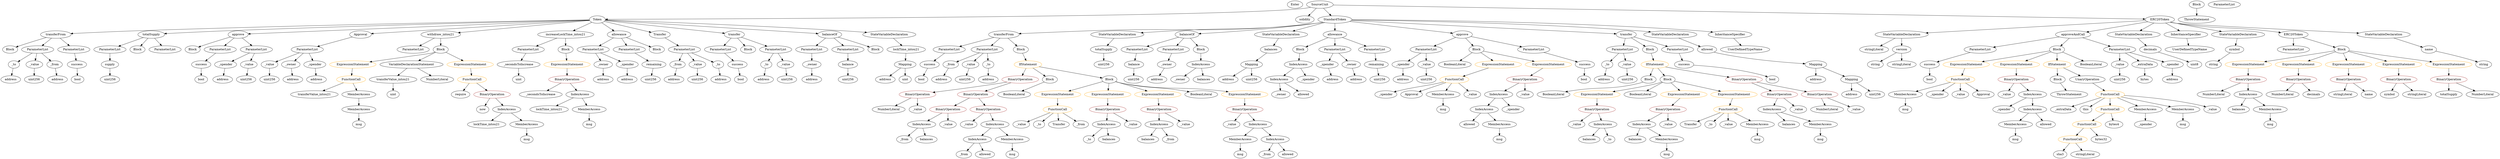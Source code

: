 strict digraph {
	graph [bb="0,0,9917.1,756"];
	node [label="\N"];
	Enter	[height=0.5,
		pos="5117.6,738",
		width=0.83628];
	Identifier_balances_7	[color=black,
		height=0.5,
		label=balances,
		pos="8911.6,234",
		width=1.1828];
	VariableDeclaration__from	[color=black,
		height=0.5,
		label=_from,
		pos="2717.6,450",
		width=0.93331];
	ElementaryTypeName_address_8	[color=black,
		height=0.5,
		label=address,
		pos="2704.6,378",
		width=1.0996];
	VariableDeclaration__from -> ElementaryTypeName_address_8	[pos="e,2707.8,396.1 2714.4,431.7 2713,424.32 2711.4,415.52 2709.8,407.25"];
	ExpressionStatement_Unnamed_2	[color=orange,
		height=0.5,
		label=ExpressionStatement,
		pos="1421.6,450",
		width=2.458];
	FunctionCall_Unnamed_1	[color=orange,
		height=0.5,
		label=FunctionCall,
		pos="1406.6,378",
		width=1.6125];
	ExpressionStatement_Unnamed_2 -> FunctionCall_Unnamed_1	[pos="e,1410.3,396.1 1417.9,431.7 1416.3,424.32 1414.4,415.52 1412.6,407.25"];
	ElementaryTypeName_bool	[color=black,
		height=0.5,
		label=bool,
		pos="2979.6,378",
		width=0.76697];
	Parameter__spender_2	[color=black,
		height=0.5,
		label=_spender,
		pos="5562.6,450",
		width=1.2521];
	ElementaryTypeName_address_16	[color=black,
		height=0.5,
		label=address,
		pos="5565.6,378",
		width=1.0996];
	Parameter__spender_2 -> ElementaryTypeName_address_16	[pos="e,5564.9,396.1 5563.3,431.7 5563.6,424.41 5564,415.73 5564.4,407.54"];
	BinaryOperation_Unnamed_19	[color=brown,
		height=0.5,
		label=BinaryOperation,
		pos="9114.6,378",
		width=1.9867];
	NumberLiteral_Unnamed_5	[color=black,
		height=0.5,
		label=NumberLiteral,
		pos="9055.6,306",
		width=1.765];
	BinaryOperation_Unnamed_19 -> NumberLiteral_Unnamed_5	[pos="e,9069.7,323.79 9100.3,360.05 9093.3,351.8 9084.8,341.7 9077.1,332.54"];
	Identifier_decimals	[color=black,
		height=0.5,
		label=decimals,
		pos="9180.6,306",
		width=1.1967];
	BinaryOperation_Unnamed_19 -> Identifier_decimals	[pos="e,9165.2,323.31 9130.6,360.05 9138.6,351.5 9148.6,340.97 9157.4,331.56"];
	ParameterList_Unnamed_19	[color=black,
		height=0.5,
		label=ParameterList,
		pos="3797.6,522",
		width=1.7095];
	Parameter_success_4	[color=black,
		height=0.5,
		label=success,
		pos="3725.6,450",
		width=1.1135];
	ParameterList_Unnamed_19 -> Parameter_success_4	[pos="e,3741.5,466.51 3780.5,504.41 3771.3,495.44 3759.8,484.21 3749.6,474.37"];
	ParameterList_Unnamed_22	[color=black,
		height=0.5,
		label=ParameterList,
		pos="5660.6,522",
		width=1.7095];
	ParameterList_Unnamed_22 -> Parameter__spender_2	[pos="e,5583.7,466.1 5638.3,505.12 5624.9,495.52 5607.6,483.16 5592.9,472.67"];
	Parameter__value_5	[color=black,
		height=0.5,
		label=_value,
		pos="5660.6,450",
		width=0.96103];
	ParameterList_Unnamed_22 -> Parameter__value_5	[pos="e,5660.6,468.1 5660.6,503.7 5660.6,496.41 5660.6,487.73 5660.6,479.54"];
	VariableDeclaration__value	[color=black,
		height=0.5,
		label=_value,
		pos="2803.6,450",
		width=0.96103];
	ElementaryTypeName_uint256_6	[color=black,
		height=0.5,
		label=uint256,
		pos="2799.6,378",
		width=1.0442];
	VariableDeclaration__value -> ElementaryTypeName_uint256_6	[pos="e,2800.6,396.1 2802.6,431.7 2802.2,424.41 2801.7,415.73 2801.2,407.54"];
	ElementaryTypeName_uint_2	[color=black,
		height=0.5,
		label=uint,
		pos="1574.6,306",
		width=0.75];
	FunctionDefinition_transferFrom	[color=black,
		height=0.5,
		label=transferFrom,
		pos="224.59,594",
		width=1.6402];
	Block_Unnamed_3	[color=black,
		height=0.5,
		label=Block,
		pos="41.587,522",
		width=0.90558];
	FunctionDefinition_transferFrom -> Block_Unnamed_3	[pos="e,67.119,533.75 187.67,579.63 158.93,569.13 118.09,553.98 82.587,540 80.862,539.32 79.099,538.62 77.32,537.9"];
	ParameterList_Unnamed_6	[color=black,
		height=0.5,
		label=ParameterList,
		pos="153.59,522",
		width=1.7095];
	FunctionDefinition_transferFrom -> ParameterList_Unnamed_6	[pos="e,170.29,539.47 207.76,576.41 199.01,567.78 188.14,557.06 178.43,547.5"];
	ParameterList_Unnamed_7	[color=black,
		height=0.5,
		label=ParameterList,
		pos="294.59,522",
		width=1.7095];
	FunctionDefinition_transferFrom -> ParameterList_Unnamed_7	[pos="e,278.12,539.47 241.18,576.41 249.81,567.78 260.52,557.06 270.09,547.5"];
	Block_Unnamed_17	[color=black,
		height=0.5,
		label=Block,
		pos="8713.6,738",
		width=0.90558];
	ThrowStatement_Unnamed	[color=black,
		height=0.5,
		label=ThrowStatement,
		pos="8713.6,666",
		width=2.0006];
	Block_Unnamed_17 -> ThrowStatement_Unnamed	[pos="e,8713.6,684.1 8713.6,719.7 8713.6,712.41 8713.6,703.73 8713.6,695.54"];
	ElementaryTypeName_uint8	[color=black,
		height=0.5,
		label=uint8,
		pos="8703.6,450",
		width=0.7947];
	Identifier__value_11	[color=black,
		height=0.5,
		label=_value,
		pos="4002.6,162",
		width=0.96103];
	Parameter_balance	[color=black,
		height=0.5,
		label=balance,
		pos="3390.6,450",
		width=1.0719];
	ElementaryTypeName_uint256_1	[color=black,
		height=0.5,
		label=uint256,
		pos="3390.6,378",
		width=1.0442];
	Parameter_balance -> ElementaryTypeName_uint256_1	[pos="e,3390.6,396.1 3390.6,431.7 3390.6,424.41 3390.6,415.73 3390.6,407.54"];
	ElementaryTypeName_address_20	[color=black,
		height=0.5,
		label=address,
		pos="7125.6,378",
		width=1.0996];
	MemberAccess_Unnamed_12	[color=black,
		height=0.5,
		label=MemberAccess,
		pos="8003.6,162",
		width=1.9174];
	Identifier_msg_11	[color=black,
		height=0.5,
		label=msg,
		pos="8003.6,90",
		width=0.75];
	MemberAccess_Unnamed_12 -> Identifier_msg_11	[pos="e,8003.6,108.1 8003.6,143.7 8003.6,136.41 8003.6,127.73 8003.6,119.54"];
	BooleanLiteral_Unnamed_4	[color=black,
		height=0.5,
		label=BooleanLiteral,
		pos="5777.6,450",
		width=1.7788];
	FunctionDefinition_totalSupply	[color=black,
		height=0.5,
		label=totalSupply,
		pos="603.59,594",
		width=1.4739];
	ParameterList_Unnamed_1	[color=black,
		height=0.5,
		label=ParameterList,
		pos="435.59,522",
		width=1.7095];
	FunctionDefinition_totalSupply -> ParameterList_Unnamed_1	[pos="e,469.9,537.3 571.19,579.5 545.41,568.76 509.03,553.6 480.44,541.69"];
	Block_Unnamed	[color=black,
		height=0.5,
		label=Block,
		pos="547.59,522",
		width=0.90558];
	FunctionDefinition_totalSupply -> Block_Unnamed	[pos="e,560.38,538.99 590.32,576.41 583.52,567.92 575.11,557.41 567.56,547.96"];
	ParameterList_Unnamed	[color=black,
		height=0.5,
		label=ParameterList,
		pos="659.59,522",
		width=1.7095];
	FunctionDefinition_totalSupply -> ParameterList_Unnamed	[pos="e,646.02,539.96 616.86,576.41 623.46,568.16 631.58,558.01 638.97,548.78"];
	Identifier_balances_1	[color=black,
		height=0.5,
		label=balances,
		pos="6429.6,90",
		width=1.1828];
	Mapping_Unnamed_2	[color=black,
		height=0.5,
		label=Mapping,
		pos="7125.6,450",
		width=1.2105];
	Mapping_Unnamed_2 -> ElementaryTypeName_address_20	[pos="e,7125.6,396.1 7125.6,431.7 7125.6,424.41 7125.6,415.73 7125.6,407.54"];
	Mapping_Unnamed_3	[color=black,
		height=0.5,
		label=Mapping,
		pos="7297.6,378",
		width=1.2105];
	Mapping_Unnamed_2 -> Mapping_Unnamed_3	[pos="e,7267.2,391.35 7155.9,436.65 7184,425.24 7225.8,408.2 7256.8,395.6"];
	Parameter_balance_1	[color=black,
		height=0.5,
		label=balance,
		pos="4462.6,450",
		width=1.0719];
	ElementaryTypeName_uint256_10	[color=black,
		height=0.5,
		label=uint256,
		pos="4453.6,378",
		width=1.0442];
	Parameter_balance_1 -> ElementaryTypeName_uint256_10	[pos="e,4455.8,396.1 4460.4,431.7 4459.4,424.32 4458.3,415.52 4457.2,407.25"];
	Identifier_allowed_2	[color=black,
		height=0.5,
		label=allowed,
		pos="5768.6,162",
		width=1.0858];
	ElementaryTypeName_bool_3	[color=black,
		height=0.5,
		label=bool,
		pos="6945.6,378",
		width=0.76697];
	Identifier_Transfer	[color=black,
		height=0.5,
		label=Transfer,
		pos="6655.6,162",
		width=1.1689];
	StateVariableDeclaration_Unnamed_7	[color=black,
		height=0.5,
		label=StateVariableDeclaration,
		pos="7528.6,594",
		width=2.8184];
	stringLiteral_Unnamed_1	[color=black,
		height=0.5,
		label=stringLiteral,
		pos="7418.6,522",
		width=1.5016];
	StateVariableDeclaration_Unnamed_7 -> stringLiteral_Unnamed_1	[pos="e,7442.8,538.43 7502.2,576.23 7487.3,566.72 7468.4,554.71 7452.4,544.51"];
	VariableDeclaration_version	[color=black,
		height=0.5,
		label=version,
		pos="7528.6,522",
		width=1.0442];
	StateVariableDeclaration_Unnamed_7 -> VariableDeclaration_version	[pos="e,7528.6,540.1 7528.6,575.7 7528.6,568.41 7528.6,559.73 7528.6,551.54"];
	ParameterList_Unnamed_5	[color=black,
		height=0.5,
		label=ParameterList,
		pos="2884.6,522",
		width=1.7095];
	Parameter_success	[color=black,
		height=0.5,
		label=success,
		pos="2974.6,450",
		width=1.1135];
	ParameterList_Unnamed_5 -> Parameter_success	[pos="e,2955.1,466.19 2905.5,504.76 2917.6,495.31 2933.1,483.27 2946.3,472.98"];
	Parameter_success_5	[color=black,
		height=0.5,
		label=success,
		pos="6290.6,450",
		width=1.1135];
	ElementaryTypeName_bool_5	[color=black,
		height=0.5,
		label=bool,
		pos="6281.6,378",
		width=0.76697];
	Parameter_success_5 -> ElementaryTypeName_bool_5	[pos="e,6283.8,396.1 6288.4,431.7 6287.4,424.32 6286.3,415.52 6285.2,407.25"];
	VariableDeclaration__value_1	[color=black,
		height=0.5,
		label=_value,
		pos="1076.6,450",
		width=0.96103];
	ElementaryTypeName_uint256_7	[color=black,
		height=0.5,
		label=uint256,
		pos="1076.6,378",
		width=1.0442];
	VariableDeclaration__value_1 -> ElementaryTypeName_uint256_7	[pos="e,1076.6,396.1 1076.6,431.7 1076.6,424.41 1076.6,415.73 1076.6,407.54"];
	ParameterList_Unnamed_21	[color=black,
		height=0.5,
		label=ParameterList,
		pos="4480.6,522",
		width=1.7095];
	ParameterList_Unnamed_21 -> Parameter_balance_1	[pos="e,4467,468.1 4476.1,503.7 4474.2,496.32 4472,487.52 4469.9,479.25"];
	ElementaryTypeName_uint_1	[color=black,
		height=0.5,
		label=uint,
		pos="2068.6,378",
		width=0.75];
	Identifier__from_1	[color=black,
		height=0.5,
		label=_from,
		pos="3757.6,18",
		width=0.93331];
	ElementaryTypeName_address_18	[color=black,
		height=0.5,
		label=address,
		pos="5278.6,378",
		width=1.0996];
	Parameter_success_6	[color=black,
		height=0.5,
		label=success,
		pos="7640.6,450",
		width=1.1135];
	ElementaryTypeName_bool_6	[color=black,
		height=0.5,
		label=bool,
		pos="7640.6,378",
		width=0.76697];
	Parameter_success_6 -> ElementaryTypeName_bool_6	[pos="e,7640.6,396.1 7640.6,431.7 7640.6,424.41 7640.6,415.73 7640.6,407.54"];
	Block_Unnamed_15	[color=black,
		height=0.5,
		label=Block,
		pos="5862.6,522",
		width=0.90558];
	Block_Unnamed_15 -> BooleanLiteral_Unnamed_4	[pos="e,5797.6,467.45 5845,506.5 5833.8,497.26 5819,485.07 5806.1,474.47"];
	ExpressionStatement_Unnamed_11	[color=orange,
		height=0.5,
		label=ExpressionStatement,
		pos="5948.6,450",
		width=2.458];
	Block_Unnamed_15 -> ExpressionStatement_Unnamed_11	[pos="e,5927.8,467.95 5880.4,506.5 5891.6,497.39 5906.3,485.41 5919.2,474.92"];
	ExpressionStatement_Unnamed_10	[color=orange,
		height=0.5,
		label=ExpressionStatement,
		pos="6143.6,450",
		width=2.458];
	Block_Unnamed_15 -> ExpressionStatement_Unnamed_10	[pos="e,6089.2,464.56 5891.9,513.71 5935.6,502.8 6019.3,481.96 6078.1,467.31"];
	UserDefinedTypeName_Unnamed	[color=black,
		height=0.5,
		label=UserDefinedTypeName,
		pos="6943.6,522",
		width=2.7214];
	FunctionCall_Unnamed_8	[color=orange,
		height=0.5,
		label=FunctionCall,
		pos="8294.6,162",
		width=1.6125];
	FunctionCall_Unnamed_9	[color=orange,
		height=0.5,
		label=FunctionCall,
		pos="8236.6,90",
		width=1.6125];
	FunctionCall_Unnamed_8 -> FunctionCall_Unnamed_9	[pos="e,8250.5,107.79 8280.5,144.05 8273.7,135.8 8265.3,125.7 8257.7,116.54"];
	ElementaryTypeName_bytes32	[color=black,
		height=0.5,
		label=bytes32,
		pos="8352.6,90",
		width=1.0996];
	FunctionCall_Unnamed_8 -> ElementaryTypeName_bytes32	[pos="e,8339.1,107.31 8308.6,144.05 8315.6,135.68 8324.1,125.4 8331.8,116.13"];
	FunctionDefinition_approve	[color=black,
		height=0.5,
		label=approve,
		pos="953.59,594",
		width=1.1412];
	Block_Unnamed_4	[color=black,
		height=0.5,
		label=Block,
		pos="771.59,522",
		width=0.90558];
	FunctionDefinition_approve -> Block_Unnamed_4	[pos="e,797.12,533.74 922.67,581.72 894.02,571.18 850.29,554.9 812.59,540 810.86,539.32 809.1,538.62 807.32,537.9"];
	ParameterList_Unnamed_9	[color=black,
		height=0.5,
		label=ParameterList,
		pos="883.59,522",
		width=1.7095];
	FunctionDefinition_approve -> ParameterList_Unnamed_9	[pos="e,900.38,539.8 937.7,577.12 929.01,568.42 918.04,557.45 908.25,547.66"];
	ParameterList_Unnamed_8	[color=black,
		height=0.5,
		label=ParameterList,
		pos="1024.6,522",
		width=1.7095];
	FunctionDefinition_approve -> ParameterList_Unnamed_8	[pos="e,1008,539.31 969.7,577.12 978.65,568.29 989.97,557.13 1000,547.24"];
	Identifier__owner_1	[color=black,
		height=0.5,
		label=_owner,
		pos="5051.6,306",
		width=1.0719];
	VariableDeclaration_decimals	[color=black,
		height=0.5,
		label=decimals,
		pos="8517.6,522",
		width=1.1967];
	VariableDeclaration_decimals -> ElementaryTypeName_uint8	[pos="e,8681.2,461.36 8550.5,510.03 8580.7,499.78 8626.5,483.73 8665.6,468 8667.3,467.3 8669.1,466.56 8670.9,465.8"];
	ElementaryTypeName_uint256_9	[color=black,
		height=0.5,
		label=uint256,
		pos="3888.6,378",
		width=1.0442];
	Identifier__owner	[color=black,
		height=0.5,
		label=_owner,
		pos="4644.6,378",
		width=1.0719];
	Identifier__from	[color=black,
		height=0.5,
		label=_from,
		pos="3507.6,90",
		width=0.93331];
	ParameterList_Unnamed_26	[color=black,
		height=0.5,
		label=ParameterList,
		pos="8825.6,738",
		width=1.7095];
	Identifier_now	[color=black,
		height=0.5,
		label=now,
		pos="1917.6,234",
		width=0.75];
	FunctionDefinition_transferFrom_1	[color=black,
		height=0.5,
		label=transferFrom,
		pos="4047.6,594",
		width=1.6402];
	FunctionDefinition_transferFrom_1 -> ParameterList_Unnamed_19	[pos="e,3841,535.17 4005.2,581.13 3963,569.31 3898,551.12 3852,538.24"];
	ParameterList_Unnamed_18	[color=black,
		height=0.5,
		label=ParameterList,
		pos="3953.6,522",
		width=1.7095];
	FunctionDefinition_transferFrom_1 -> ParameterList_Unnamed_18	[pos="e,3975.5,539.31 4026.3,577.12 4013.9,567.94 3998.2,556.23 3984.5,546.06"];
	Block_Unnamed_11	[color=black,
		height=0.5,
		label=Block,
		pos="4179.6,522",
		width=0.90558];
	FunctionDefinition_transferFrom_1 -> Block_Unnamed_11	[pos="e,4156.7,535.14 4076.2,577.81 4097,566.82 4125,551.95 4146.6,540.47"];
	Identifier_msg_9	[color=black,
		height=0.5,
		label=msg,
		pos="5658.6,234",
		width=0.75];
	FunctionCall_Unnamed	[color=orange,
		height=0.5,
		label=FunctionCall,
		pos="1888.6,378",
		width=1.6125];
	Identifier_require	[color=black,
		height=0.5,
		label=require,
		pos="1833.6,306",
		width=1.0026];
	FunctionCall_Unnamed -> Identifier_require	[pos="e,1846.4,323.31 1875.3,360.05 1868.7,351.68 1860.6,341.4 1853.3,332.13"];
	BinaryOperation_Unnamed_1	[color=brown,
		height=0.5,
		label=BinaryOperation,
		pos="1959.6,306",
		width=1.9867];
	FunctionCall_Unnamed -> BinaryOperation_Unnamed_1	[pos="e,1942.4,323.96 1905.4,360.41 1914,351.91 1924.7,341.37 1934.3,331.91"];
	ElementaryTypeName_address_2	[color=black,
		height=0.5,
		label=address,
		pos="229.59,378",
		width=1.0996];
	Identifier_balances_6	[color=black,
		height=0.5,
		label=balances,
		pos="4743.6,378",
		width=1.1828];
	MemberAccess_Unnamed_13	[color=black,
		height=0.5,
		label=MemberAccess,
		pos="7517.6,306",
		width=1.9174];
	Identifier_msg_12	[color=black,
		height=0.5,
		label=msg,
		pos="7517.6,234",
		width=0.75];
	MemberAccess_Unnamed_13 -> Identifier_msg_12	[pos="e,7517.6,252.1 7517.6,287.7 7517.6,280.41 7517.6,271.73 7517.6,263.54"];
	NumberLiteral_Unnamed_1	[color=black,
		height=0.5,
		label=NumberLiteral,
		pos="7210.6,234",
		width=1.765];
	Parameter__to_2	[color=black,
		height=0.5,
		label=_to,
		pos="6377.6,450",
		width=0.75];
	ElementaryTypeName_address_12	[color=black,
		height=0.5,
		label=address,
		pos="6366.6,378",
		width=1.0996];
	Parameter__to_2 -> ElementaryTypeName_address_12	[pos="e,6369.3,396.1 6374.9,431.7 6373.7,424.32 6372.3,415.52 6371,407.25"];
	Identifier_msg_10	[color=black,
		height=0.5,
		label=msg,
		pos="9041.6,162",
		width=0.75];
	ElementaryTypeName_address_4	[color=black,
		height=0.5,
		label=address,
		pos="888.59,378",
		width=1.0996];
	BinaryOperation_Unnamed_14	[color=brown,
		height=0.5,
		label=BinaryOperation,
		pos="4905.6,234",
		width=1.9867];
	Identifier__value_10	[color=black,
		height=0.5,
		label=_value,
		pos="4853.6,162",
		width=0.96103];
	BinaryOperation_Unnamed_14 -> Identifier__value_10	[pos="e,4865.7,179.31 4893,216.05 4886.8,207.77 4879.3,197.62 4872.5,188.42"];
	IndexAccess_Unnamed_10	[color=black,
		height=0.5,
		label=IndexAccess,
		pos="4965.6,162",
		width=1.6402];
	BinaryOperation_Unnamed_14 -> IndexAccess_Unnamed_10	[pos="e,4951.2,179.79 4920.1,216.05 4927.3,207.71 4936,197.49 4943.9,188.25"];
	IndexAccess_Unnamed_12	[color=black,
		height=0.5,
		label=IndexAccess,
		pos="4733.6,450",
		width=1.6402];
	IndexAccess_Unnamed_12 -> Identifier__owner	[pos="e,4663.6,393.95 4712.9,432.76 4701,423.34 4685.7,411.34 4672.6,401.06"];
	IndexAccess_Unnamed_12 -> Identifier_balances_6	[pos="e,4741.1,396.1 4736.1,431.7 4737.1,424.32 4738.4,415.52 4739.6,407.25"];
	Identifier__to_3	[color=black,
		height=0.5,
		label=_to,
		pos="4082.6,162",
		width=0.75];
	Identifier_sha3	[color=black,
		height=0.5,
		label=sha3,
		pos="8186.6,18",
		width=0.76697];
	ParameterList_Unnamed_20	[color=black,
		height=0.5,
		label=ParameterList,
		pos="4621.6,522",
		width=1.7095];
	Parameter__owner_2	[color=black,
		height=0.5,
		label=_owner,
		pos="4578.6,450",
		width=1.0719];
	ParameterList_Unnamed_20 -> Parameter__owner_2	[pos="e,4588.9,467.79 4611.2,504.05 4606.3,496.06 4600.3,486.33 4594.8,477.4"];
	stringLiteral_Unnamed_2	[color=black,
		height=0.5,
		label=stringLiteral,
		pos="9295.6,306",
		width=1.5016];
	Identifier_lockTime_intou21	[color=black,
		height=0.5,
		label=lockTime_intou21,
		pos="2195.6,234",
		width=2.1669];
	Parameter__to_1	[color=black,
		height=0.5,
		label=_to,
		pos="47.587,450",
		width=0.75];
	ElementaryTypeName_address_3	[color=black,
		height=0.5,
		label=address,
		pos="39.587,378",
		width=1.0996];
	Parameter__to_1 -> ElementaryTypeName_address_3	[pos="e,41.542,396.1 45.609,431.7 44.776,424.41 43.784,415.73 42.848,407.54"];
	ExpressionStatement_Unnamed_18	[color=orange,
		height=0.5,
		label=ExpressionStatement,
		pos="7787.6,450",
		width=2.458];
	FunctionCall_Unnamed_5	[color=orange,
		height=0.5,
		label=FunctionCall,
		pos="7747.6,378",
		width=1.6125];
	ExpressionStatement_Unnamed_18 -> FunctionCall_Unnamed_5	[pos="e,7757.4,396.1 7777.7,431.7 7773.2,423.9 7767.9,414.51 7762.9,405.83"];
	Identifier__extraData	[color=black,
		height=0.5,
		label=_extraData,
		pos="8183.6,234",
		width=1.4046];
	Parameter__owner_1	[color=black,
		height=0.5,
		label=_owner,
		pos="2408.6,450",
		width=1.0719];
	ElementaryTypeName_address_6	[color=black,
		height=0.5,
		label=address,
		pos="2408.6,378",
		width=1.0996];
	Parameter__owner_1 -> ElementaryTypeName_address_6	[pos="e,2408.6,396.1 2408.6,431.7 2408.6,424.41 2408.6,415.73 2408.6,407.54"];
	NumberLiteral_Unnamed_2	[color=black,
		height=0.5,
		label=NumberLiteral,
		pos="3451.6,234",
		width=1.765];
	ExpressionStatement_Unnamed_12	[color=orange,
		height=0.5,
		label=ExpressionStatement,
		pos="8919.6,450",
		width=2.458];
	BinaryOperation_Unnamed_16	[color=brown,
		height=0.5,
		label=BinaryOperation,
		pos="8914.6,378",
		width=1.9867];
	ExpressionStatement_Unnamed_12 -> BinaryOperation_Unnamed_16	[pos="e,8915.8,396.1 8918.4,431.7 8917.8,424.41 8917.2,415.73 8916.6,407.54"];
	Identifier_allowed_3	[color=black,
		height=0.5,
		label=allowed,
		pos="5147.6,306",
		width=1.0858];
	IndexAccess_Unnamed_13	[color=black,
		height=0.5,
		label=IndexAccess,
		pos="5892.6,306",
		width=1.6402];
	IndexAccess_Unnamed_14	[color=black,
		height=0.5,
		label=IndexAccess,
		pos="5831.6,234",
		width=1.6402];
	IndexAccess_Unnamed_13 -> IndexAccess_Unnamed_14	[pos="e,5845.9,251.47 5878.1,288.41 5870.8,279.95 5861.6,269.49 5853.4,260.08"];
	Identifier__spender	[color=black,
		height=0.5,
		label=_spender,
		pos="5953.6,234",
		width=1.2521];
	IndexAccess_Unnamed_13 -> Identifier__spender	[pos="e,5939.2,251.47 5907,288.41 5914.4,279.95 5923.5,269.49 5931.7,260.08"];
	ElementaryTypeName_address_19	[color=black,
		height=0.5,
		label=address,
		pos="4843.6,378",
		width=1.0996];
	ExpressionStatement_Unnamed_4	[color=orange,
		height=0.5,
		label=ExpressionStatement,
		pos="6292.6,306",
		width=2.458];
	BinaryOperation_Unnamed_6	[color=brown,
		height=0.5,
		label=BinaryOperation,
		pos="6292.6,234",
		width=1.9867];
	ExpressionStatement_Unnamed_4 -> BinaryOperation_Unnamed_6	[pos="e,6292.6,252.1 6292.6,287.7 6292.6,280.41 6292.6,271.73 6292.6,263.54"];
	Identifier_this	[color=black,
		height=0.5,
		label=this,
		pos="8279.6,234",
		width=0.75];
	VariableDeclaration_transferValue_intou21	[color=black,
		height=0.5,
		label=transferValue_intou21,
		pos="1574.6,378",
		width=2.555];
	VariableDeclaration_transferValue_intou21 -> ElementaryTypeName_uint_2	[pos="e,1574.6,324.1 1574.6,359.7 1574.6,352.41 1574.6,343.73 1574.6,335.54"];
	Identifier__value_6	[color=black,
		height=0.5,
		label=_value,
		pos="3778.6,162",
		width=0.96103];
	VariableDeclaration__to	[color=black,
		height=0.5,
		label=_to,
		pos="2889.6,450",
		width=0.75];
	ElementaryTypeName_address_9	[color=black,
		height=0.5,
		label=address,
		pos="2894.6,378",
		width=1.0996];
	VariableDeclaration__to -> ElementaryTypeName_address_9	[pos="e,2893.4,396.1 2890.8,431.7 2891.3,424.41 2892,415.73 2892.5,407.54"];
	ElementaryTypeName_string	[color=black,
		height=0.5,
		label=string,
		pos="9837.6,450",
		width=0.864];
	Identifier_msg_8	[color=black,
		height=0.5,
		label=msg,
		pos="5894.6,90",
		width=0.75];
	BinaryOperation_Unnamed_3	[color=brown,
		height=0.5,
		label=BinaryOperation,
		pos="7007.6,306",
		width=1.9867];
	IndexAccess_Unnamed_2	[color=black,
		height=0.5,
		label=IndexAccess,
		pos="6982.6,234",
		width=1.6402];
	BinaryOperation_Unnamed_3 -> IndexAccess_Unnamed_2	[pos="e,6988.7,252.1 7001.4,287.7 6998.7,280.15 6995.5,271.12 6992.5,262.68"];
	Identifier__value	[color=black,
		height=0.5,
		label=_value,
		pos="7094.6,234",
		width=0.96103];
	BinaryOperation_Unnamed_3 -> Identifier__value	[pos="e,7076.5,249.57 7028.2,288.41 7040,278.91 7055,266.88 7067.7,256.65"];
	ElementaryTypeName_address_7	[color=black,
		height=0.5,
		label=address,
		pos="2510.6,378",
		width=1.0996];
	ElementaryTypeName_address_13	[color=black,
		height=0.5,
		label=address,
		pos="3793.6,378",
		width=1.0996];
	Identifier__spender_3	[color=black,
		height=0.5,
		label=_spender,
		pos="7933.6,234",
		width=1.2521];
	Parameter_supply	[color=black,
		height=0.5,
		label=supply,
		pos="435.59,450",
		width=0.98875];
	ElementaryTypeName_uint256	[color=black,
		height=0.5,
		label=uint256,
		pos="435.59,378",
		width=1.0442];
	Parameter_supply -> ElementaryTypeName_uint256	[pos="e,435.59,396.1 435.59,431.7 435.59,424.41 435.59,415.73 435.59,407.54"];
	Identifier__to_1	[color=black,
		height=0.5,
		label=_to,
		pos="6742.6,162",
		width=0.75];
	Block_Unnamed_2	[color=black,
		height=0.5,
		label=Block,
		pos="2996.6,522",
		width=0.90558];
	ParameterList_Unnamed_1 -> Parameter_supply	[pos="e,435.59,468.1 435.59,503.7 435.59,496.41 435.59,487.73 435.59,479.54"];
	NumberLiteral_Unnamed_3	[color=black,
		height=0.5,
		label=NumberLiteral,
		pos="8773.6,306",
		width=1.765];
	ExpressionStatement_Unnamed_17	[color=orange,
		height=0.5,
		label=ExpressionStatement,
		pos="7982.6,450",
		width=2.458];
	BinaryOperation_Unnamed_21	[color=brown,
		height=0.5,
		label=BinaryOperation,
		pos="7982.6,378",
		width=1.9867];
	ExpressionStatement_Unnamed_17 -> BinaryOperation_Unnamed_21	[pos="e,7982.6,396.1 7982.6,431.7 7982.6,424.41 7982.6,415.73 7982.6,407.54"];
	VariableDeclaration_allowed	[color=black,
		height=0.5,
		label=allowed,
		pos="6788.6,522",
		width=1.0858];
	VariableDeclaration_allowed -> Mapping_Unnamed_2	[pos="e,7084.5,456.44 6818.1,509.73 6824.1,507.65 6830.5,505.62 6836.6,504 6918.1,482.23 7015,466.46 7073.3,458.03"];
	Block_Unnamed_20	[color=black,
		height=0.5,
		label=Block,
		pos="8144.6,378",
		width=0.90558];
	ThrowStatement_Unnamed_1	[color=black,
		height=0.5,
		label=ThrowStatement,
		pos="8204.6,306",
		width=2.0006];
	Block_Unnamed_20 -> ThrowStatement_Unnamed_1	[pos="e,8190,323.96 8157.9,361.46 8165.2,352.95 8174.4,342.19 8182.7,332.48"];
	ElementaryTypeName_uint256_12	[color=black,
		height=0.5,
		label=uint256,
		pos="5470.6,378",
		width=1.0442];
	ElementaryTypeName_uint256_15	[color=black,
		height=0.5,
		label=uint256,
		pos="4347.6,450",
		width=1.0442];
	Parameter__spender_3	[color=black,
		height=0.5,
		label=_spender,
		pos="5248.6,450",
		width=1.2521];
	Parameter__spender_3 -> ElementaryTypeName_address_18	[pos="e,5271.4,395.79 5255.8,432.05 5259.2,424.32 5263.2,414.96 5266.9,406.27"];
	Parameter__value_6	[color=black,
		height=0.5,
		label=_value,
		pos="8394.6,450",
		width=0.96103];
	ElementaryTypeName_uint256_16	[color=black,
		height=0.5,
		label=uint256,
		pos="8394.6,378",
		width=1.0442];
	Parameter__value_6 -> ElementaryTypeName_uint256_16	[pos="e,8394.6,396.1 8394.6,431.7 8394.6,424.41 8394.6,415.73 8394.6,407.54"];
	Identifier_msg_1	[color=black,
		height=0.5,
		label=msg,
		pos="2104.6,90",
		width=0.75];
	VariableDeclaration__owner	[color=black,
		height=0.5,
		label=_owner,
		pos="1167.6,450",
		width=1.0719];
	ElementaryTypeName_address_10	[color=black,
		height=0.5,
		label=address,
		pos="1171.6,378",
		width=1.0996];
	VariableDeclaration__owner -> ElementaryTypeName_address_10	[pos="e,1170.6,396.1 1168.6,431.7 1169,424.41 1169.5,415.73 1170,407.54"];
	Parameter__from_1	[color=black,
		height=0.5,
		label=_from,
		pos="3817.6,450",
		width=0.93331];
	Parameter__from_1 -> ElementaryTypeName_address_13	[pos="e,3799.5,396.28 3811.8,432.05 3809.2,424.52 3806.1,415.44 3803.2,406.94"];
	Mapping_Unnamed	[color=black,
		height=0.5,
		label=Mapping,
		pos="3623.6,450",
		width=1.2105];
	ElementaryTypeName_address_5	[color=black,
		height=0.5,
		label=address,
		pos="3544.6,378",
		width=1.0996];
	Mapping_Unnamed -> ElementaryTypeName_address_5	[pos="e,3562.2,394.58 3605.7,433.12 3595.3,423.92 3582,412.19 3570.5,402"];
	ElementaryTypeName_uint	[color=black,
		height=0.5,
		label=uint,
		pos="3629.6,378",
		width=0.75];
	Mapping_Unnamed -> ElementaryTypeName_uint	[pos="e,3628.1,396.1 3625.1,431.7 3625.7,424.41 3626.4,415.73 3627.1,407.54"];
	Parameter__value_1	[color=black,
		height=0.5,
		label=_value,
		pos="134.59,450",
		width=0.96103];
	ElementaryTypeName_uint256_3	[color=black,
		height=0.5,
		label=uint256,
		pos="134.59,378",
		width=1.0442];
	Parameter__value_1 -> ElementaryTypeName_uint256_3	[pos="e,134.59,396.1 134.59,431.7 134.59,424.41 134.59,415.73 134.59,407.54"];
	Identifier__from_3	[color=black,
		height=0.5,
		label=_from,
		pos="5005.6,18",
		width=0.93331];
	FunctionCall_Unnamed_7	[color=orange,
		height=0.5,
		label=FunctionCall,
		pos="8382.6,234",
		width=1.6125];
	FunctionCall_Unnamed_7 -> FunctionCall_Unnamed_8	[pos="e,8314.9,179.15 8362.2,216.76 8350.7,207.66 8336.3,196.16 8323.7,186.13"];
	ElementaryTypeName_bytes4	[color=black,
		height=0.5,
		label=bytes4,
		pos="8405.6,162",
		width=0.97489];
	FunctionCall_Unnamed_7 -> ElementaryTypeName_bytes4	[pos="e,8400,180.1 8388.3,215.7 8390.7,208.24 8393.7,199.32 8396.4,190.97"];
	Identifier__value_3	[color=black,
		height=0.5,
		label=_value,
		pos="6187.6,162",
		width=0.96103];
	ExpressionStatement_Unnamed_9	[color=orange,
		height=0.5,
		label=ExpressionStatement,
		pos="4173.6,306",
		width=2.458];
	FunctionCall_Unnamed_3	[color=orange,
		height=0.5,
		label=FunctionCall,
		pos="4169.6,234",
		width=1.6125];
	ExpressionStatement_Unnamed_9 -> FunctionCall_Unnamed_3	[pos="e,4170.6,252.1 4172.6,287.7 4172.2,280.41 4171.7,271.73 4171.2,263.54"];
	ContractDefinition_Token	[color=black,
		height=0.5,
		label=Token,
		pos="2354.6,666",
		width=0.96103];
	ContractDefinition_Token -> FunctionDefinition_transferFrom	[pos="e,282.12,598.51 2319.7,664.3 2135.6,660.52 1258.5,641.7 541.59,612 456,608.45 357.5,602.95 293.3,599.17"];
	ContractDefinition_Token -> FunctionDefinition_totalSupply	[pos="e,655.6,598.27 2319.8,663.99 2158.6,659.24 1468.9,638.34 903.59,612 821.83,608.19 727.61,602.67 666.91,598.96"];
	ContractDefinition_Token -> FunctionDefinition_approve	[pos="e,994.51,597.04 2320,663.27 2131.8,653.87 1232.7,608.95 1005.7,597.61"];
	EventDefinition_Approval	[color=black,
		height=0.5,
		label=Approval,
		pos="1444.6,594",
		width=1.266];
	ContractDefinition_Token -> EventDefinition_Approval	[pos="e,1489.3,598.44 2320.3,662.36 2182.9,651.79 1671.4,612.45 1500.5,599.3"];
	FunctionDefinition_withdraw_intou21	[color=black,
		height=0.5,
		label=withdraw_intou21,
		pos="1760.6,594",
		width=2.1392];
	ContractDefinition_Token -> FunctionDefinition_withdraw_intou21	[pos="e,1828,602.94 2320.9,661.04 2228.8,650.17 1970.3,619.72 1839.1,604.26"];
	FunctionDefinition_increaseLockTime_intou21	[color=black,
		height=0.5,
		label=increaseLockTime_intou21,
		pos="2263.6,594",
		width=3.0956];
	ContractDefinition_Token -> FunctionDefinition_increaseLockTime_intou21	[pos="e,2285.6,611.95 2335.7,650.5 2323.9,641.39 2308.3,629.41 2294.7,618.92"];
	FunctionDefinition_allowance	[color=black,
		height=0.5,
		label=allowance,
		pos="2480.6,594",
		width=1.3076];
	ContractDefinition_Token -> FunctionDefinition_allowance	[pos="e,2454.6,609.45 2377.7,652.16 2396.5,641.73 2423.3,626.85 2444.8,614.88"];
	EventDefinition_Transfer	[color=black,
		height=0.5,
		label=Transfer,
		pos="2685.6,594",
		width=1.1689];
	ContractDefinition_Token -> EventDefinition_Transfer	[pos="e,2648.4,602.86 2386.3,658.29 2444.6,645.97 2568.8,619.69 2637.5,605.17"];
	FunctionDefinition_transfer	[color=black,
		height=0.5,
		label=transfer,
		pos="2940.6,594",
		width=1.0719];
	ContractDefinition_Token -> FunctionDefinition_transfer	[pos="e,2903.4,599.44 2388.2,660.99 2486.9,649.19 2776.5,614.6 2892.1,600.79"];
	FunctionDefinition_balanceOf	[color=black,
		height=0.5,
		label=balanceOf,
		pos="3319.6,594",
		width=1.3491];
	ContractDefinition_Token -> FunctionDefinition_balanceOf	[pos="e,3272.1,598.44 2388.9,662.51 2531.7,652.15 3079.1,612.44 3260.7,599.27"];
	StateVariableDeclaration_Unnamed	[color=black,
		height=0.5,
		label=StateVariableDeclaration,
		pos="3559.6,594",
		width=2.8184];
	ContractDefinition_Token -> StateVariableDeclaration_Unnamed	[pos="e,3473.5,603.77 2389.1,663.73 2518.8,658.85 2990,640.13 3377.6,612 3405.1,610 3435,607.4 3462.4,604.83"];
	BinaryOperation_Unnamed_13	[color=brown,
		height=0.5,
		label=BinaryOperation,
		pos="4598.6,234",
		width=1.9867];
	IndexAccess_Unnamed_9	[color=black,
		height=0.5,
		label=IndexAccess,
		pos="4598.6,162",
		width=1.6402];
	BinaryOperation_Unnamed_13 -> IndexAccess_Unnamed_9	[pos="e,4598.6,180.1 4598.6,215.7 4598.6,208.41 4598.6,199.73 4598.6,191.54"];
	Identifier__value_9	[color=black,
		height=0.5,
		label=_value,
		pos="4710.6,162",
		width=0.96103];
	BinaryOperation_Unnamed_13 -> Identifier__value_9	[pos="e,4689.3,176.33 4624.6,216.76 4641,206.5 4662.3,193.18 4679.6,182.37"];
	ParameterList_Unnamed_10	[color=black,
		height=0.5,
		label=ParameterList,
		pos="2109.6,522",
		width=1.7095];
	Parameter__secondsToIncrease	[color=black,
		height=0.5,
		label=_secondsToIncrease,
		pos="2068.6,450",
		width=2.458];
	ParameterList_Unnamed_10 -> Parameter__secondsToIncrease	[pos="e,2078.7,468.28 2099.7,504.05 2095.1,496.26 2089.6,486.82 2084.4,478.08"];
	ParameterList_Unnamed_18 -> Parameter__from_1	[pos="e,3841.2,463.14 3924.1,505.81 3902.6,494.77 3873.6,479.81 3851.2,468.31"];
	Parameter__value_4	[color=black,
		height=0.5,
		label=_value,
		pos="3903.6,450",
		width=0.96103];
	ParameterList_Unnamed_18 -> Parameter__value_4	[pos="e,3915.2,467.31 3941.5,504.05 3935.6,495.77 3928.3,485.62 3921.7,476.42"];
	Parameter__to_3	[color=black,
		height=0.5,
		label=_to,
		pos="3983.6,450",
		width=0.75];
	ParameterList_Unnamed_18 -> Parameter__to_3	[pos="e,3976.5,467.62 3961,503.7 3964.3,495.95 3968.3,486.64 3972,478.02"];
	Identifier_lockTime_intou21_1	[color=black,
		height=0.5,
		label=lockTime_intou21,
		pos="1939.6,162",
		width=2.1669];
	ParameterList_Unnamed_15	[color=black,
		height=0.5,
		label=ParameterList,
		pos="1234.6,522",
		width=1.7095];
	EventDefinition_Approval -> ParameterList_Unnamed_15	[pos="e,1274,536.13 1410.8,581.75 1376.8,570.4 1323.8,552.74 1284.8,539.74"];
	MemberAccess_Unnamed_9	[color=black,
		height=0.5,
		label=MemberAccess,
		pos="5894.6,162",
		width=1.9174];
	MemberAccess_Unnamed_9 -> Identifier_msg_8	[pos="e,5894.6,108.1 5894.6,143.7 5894.6,136.41 5894.6,127.73 5894.6,119.54"];
	IndexAccess_Unnamed_8	[color=black,
		height=0.5,
		label=IndexAccess,
		pos="4374.6,162",
		width=1.6402];
	Identifier__to_2	[color=black,
		height=0.5,
		label=_to,
		pos="4299.6,90",
		width=0.75];
	IndexAccess_Unnamed_8 -> Identifier__to_2	[pos="e,4314.7,105.11 4356.8,144.41 4346.7,134.97 4333.9,123.03 4323,112.83"];
	Identifier_balances_4	[color=black,
		height=0.5,
		label=balances,
		pos="4387.6,90",
		width=1.1828];
	IndexAccess_Unnamed_8 -> Identifier_balances_4	[pos="e,4384.4,108.1 4377.8,143.7 4379.2,136.32 4380.8,127.52 4382.3,119.25"];
	ElementaryTypeName_uint256_13	[color=black,
		height=0.5,
		label=uint256,
		pos="4938.6,378",
		width=1.0442];
	BooleanLiteral_Unnamed	[color=black,
		height=0.5,
		label=BooleanLiteral,
		pos="6463.6,306",
		width=1.7788];
	ElementaryTypeName_string_2	[color=black,
		height=0.5,
		label=string,
		pos="7425.6,450",
		width=0.864];
	Identifier_totalSupply	[color=black,
		height=0.5,
		label=totalSupply,
		pos="9718.6,306",
		width=1.4739];
	Identifier__value_8	[color=black,
		height=0.5,
		label=_value,
		pos="4486.6,162",
		width=0.96103];
	Identifier_transferValue_intou21	[color=black,
		height=0.5,
		label=transferValue_intou21,
		pos="1254.6,306",
		width=2.555];
	ParameterList_Unnamed_16	[color=black,
		height=0.5,
		label=ParameterList,
		pos="6445.6,522",
		width=1.7095];
	ParameterList_Unnamed_16 -> Parameter__to_2	[pos="e,6391.7,465.57 6429.5,504.41 6420.5,495.19 6409.2,483.58 6399.5,473.54"];
	Parameter__value_3	[color=black,
		height=0.5,
		label=_value,
		pos="6458.6,450",
		width=0.96103];
	ParameterList_Unnamed_16 -> Parameter__value_3	[pos="e,6455.4,468.1 6448.8,503.7 6450.2,496.32 6451.8,487.52 6453.3,479.25"];
	ParameterList_Unnamed_11	[color=black,
		height=0.5,
		label=ParameterList,
		pos="1648.6,522",
		width=1.7095];
	FunctionDefinition_withdraw_intou21 -> ParameterList_Unnamed_11	[pos="e,1673.7,538.67 1734.6,576.76 1719.3,567.18 1699.7,554.92 1683,544.53"];
	Block_Unnamed_6	[color=black,
		height=0.5,
		label=Block,
		pos="1760.6,522",
		width=0.90558];
	FunctionDefinition_withdraw_intou21 -> Block_Unnamed_6	[pos="e,1760.6,540.1 1760.6,575.7 1760.6,568.41 1760.6,559.73 1760.6,551.54"];
	Block_Unnamed_10	[color=black,
		height=0.5,
		label=Block,
		pos="6549.6,378",
		width=0.90558];
	BooleanLiteral_Unnamed_1	[color=black,
		height=0.5,
		label=BooleanLiteral,
		pos="6121.6,306",
		width=1.7788];
	Block_Unnamed_10 -> BooleanLiteral_Unnamed_1	[pos="e,6168.4,318.58 6525.3,365.61 6519.9,363.46 6514.1,361.43 6508.6,360 6373,324.84 6333.6,347.71 6195.6,324 6190.3,323.1 6184.9,322.06 \
6179.5,320.95"];
	MemberAccess_Unnamed_1	[color=black,
		height=0.5,
		label=MemberAccess,
		pos="2104.6,162",
		width=1.9174];
	MemberAccess_Unnamed_1 -> Identifier_msg_1	[pos="e,2104.6,108.1 2104.6,143.7 2104.6,136.41 2104.6,127.73 2104.6,119.54"];
	ElementaryTypeName_bool_4	[color=black,
		height=0.5,
		label=bool,
		pos="3708.6,378",
		width=0.76697];
	FunctionDefinition_increaseLockTime_intou21 -> ParameterList_Unnamed_10	[pos="e,2142.1,537.76 2227.5,576.59 2205,566.39 2176.1,553.23 2152.5,542.5"];
	Block_Unnamed_5	[color=black,
		height=0.5,
		label=Block,
		pos="2263.6,522",
		width=0.90558];
	FunctionDefinition_increaseLockTime_intou21 -> Block_Unnamed_5	[pos="e,2263.6,540.1 2263.6,575.7 2263.6,568.41 2263.6,559.73 2263.6,551.54"];
	IfStatement_Unnamed_1	[color=orange,
		height=0.5,
		label=IfStatement,
		pos="4213.6,450",
		width=1.4739];
	Block_Unnamed_11 -> IfStatement_Unnamed_1	[pos="e,4205.4,467.96 4187.6,504.41 4191.4,496.59 4196.1,487.06 4200.4,478.23"];
	Identifier__value_14	[color=black,
		height=0.5,
		label=_value,
		pos="7943.6,306",
		width=0.96103];
	VariableDeclaration__spender	[color=black,
		height=0.5,
		label=_spender,
		pos="1269.6,450",
		width=1.2521];
	ElementaryTypeName_address_11	[color=black,
		height=0.5,
		label=address,
		pos="1269.6,378",
		width=1.0996];
	VariableDeclaration__spender -> ElementaryTypeName_address_11	[pos="e,1269.6,396.1 1269.6,431.7 1269.6,424.41 1269.6,415.73 1269.6,407.54"];
	Block_Unnamed_16	[color=black,
		height=0.5,
		label=Block,
		pos="5131.6,522",
		width=0.90558];
	IndexAccess_Unnamed_15	[color=black,
		height=0.5,
		label=IndexAccess,
		pos="5126.6,450",
		width=1.6402];
	Block_Unnamed_16 -> IndexAccess_Unnamed_15	[pos="e,5127.8,468.1 5130.4,503.7 5129.8,496.41 5129.2,487.73 5128.6,479.54"];
	IndexAccess_Unnamed_18	[color=black,
		height=0.5,
		label=IndexAccess,
		pos="8055.6,306",
		width=1.6402];
	IndexAccess_Unnamed_18 -> Identifier__spender_3	[pos="e,7958.6,249.37 8028.8,289.64 8011.1,279.47 7987.7,266.04 7968.5,255.03"];
	IndexAccess_Unnamed_19	[color=black,
		height=0.5,
		label=IndexAccess,
		pos="8055.6,234",
		width=1.6402];
	IndexAccess_Unnamed_18 -> IndexAccess_Unnamed_19	[pos="e,8055.6,252.1 8055.6,287.7 8055.6,280.41 8055.6,271.73 8055.6,263.54"];
	Parameter__owner_3	[color=black,
		height=0.5,
		label=_owner,
		pos="5350.6,450",
		width=1.0719];
	ElementaryTypeName_address_17	[color=black,
		height=0.5,
		label=address,
		pos="5375.6,378",
		width=1.0996];
	Parameter__owner_3 -> ElementaryTypeName_address_17	[pos="e,5369.4,396.28 5356.6,432.05 5359.3,424.52 5362.6,415.44 5365.6,406.94"];
	Parameter_success -> ElementaryTypeName_bool	[pos="e,2978.4,396.1 2975.8,431.7 2976.3,424.41 2977,415.73 2977.5,407.54"];
	IndexAccess_Unnamed_19 -> MemberAccess_Unnamed_12	[pos="e,8016.1,179.79 8043,216.05 8036.9,207.89 8029.5,197.91 8022.8,188.82"];
	Identifier_allowed_4	[color=black,
		height=0.5,
		label=allowed,
		pos="8129.6,162",
		width=1.0858];
	IndexAccess_Unnamed_19 -> Identifier_allowed_4	[pos="e,8112.9,178.75 8073.1,216.41 8082.5,207.5 8094.3,196.37 8104.7,186.58"];
	ParameterList_Unnamed_23	[color=black,
		height=0.5,
		label=ParameterList,
		pos="6132.6,522",
		width=1.7095];
	ParameterList_Unnamed_23 -> Parameter_success_5	[pos="e,6262.6,463.38 6165.3,506.5 6190.6,495.3 6225.6,479.79 6252.2,468.01"];
	ParameterList_Unnamed_27	[color=black,
		height=0.5,
		label=ParameterList,
		pos="9128.6,522",
		width=1.7095];
	Identifier__spender_4	[color=black,
		height=0.5,
		label=_spender,
		pos="7649.6,306",
		width=1.2521];
	IndexAccess_Unnamed_5	[color=black,
		height=0.5,
		label=IndexAccess,
		pos="3579.6,162",
		width=1.6402];
	IndexAccess_Unnamed_5 -> Identifier__from	[pos="e,3523.1,106.04 3562.5,144.41 3553.2,135.31 3541.4,123.9 3531.2,113.96"];
	Identifier_balances_3	[color=black,
		height=0.5,
		label=balances,
		pos="3601.6,90",
		width=1.1828];
	IndexAccess_Unnamed_5 -> Identifier_balances_3	[pos="e,3596.2,108.1 3585,143.7 3587.4,136.24 3590.2,127.32 3592.8,118.97"];
	IndexAccess_Unnamed_6	[color=black,
		height=0.5,
		label=IndexAccess,
		pos="3890.6,162",
		width=1.6402];
	IndexAccess_Unnamed_7	[color=black,
		height=0.5,
		label=IndexAccess,
		pos="3817.6,90",
		width=1.6402];
	IndexAccess_Unnamed_6 -> IndexAccess_Unnamed_7	[pos="e,3834.8,107.47 3873.3,144.41 3864.2,135.69 3852.9,124.85 3842.8,115.21"];
	MemberAccess_Unnamed_7	[color=black,
		height=0.5,
		label=MemberAccess,
		pos="3963.6,90",
		width=1.9174];
	IndexAccess_Unnamed_6 -> MemberAccess_Unnamed_7	[pos="e,3946.2,107.71 3907.9,144.41 3916.9,135.76 3928.1,125 3938.1,115.42"];
	ParameterList_Unnamed_14	[color=black,
		height=0.5,
		label=ParameterList,
		pos="2743.6,522",
		width=1.7095];
	ParameterList_Unnamed_14 -> VariableDeclaration__from	[pos="e,2723.9,468.1 2737.2,503.7 2734.4,496.15 2731,487.12 2727.9,478.68"];
	ParameterList_Unnamed_14 -> VariableDeclaration__value	[pos="e,2790,466.83 2758.1,504.05 2765.5,495.47 2774.5,484.89 2782.6,475.44"];
	ParameterList_Unnamed_14 -> VariableDeclaration__to	[pos="e,2868.1,461.29 2774.5,506.15 2799,494.41 2833.1,478.07 2857.8,466.22"];
	FunctionCall_Unnamed_5 -> MemberAccess_Unnamed_13	[pos="e,7561.4,320.33 7707.3,364.73 7669.9,353.34 7613.9,336.3 7572.4,323.68"];
	FunctionCall_Unnamed_5 -> Identifier__spender_4	[pos="e,7670.7,322.1 7725.3,361.12 7711.9,351.52 7694.6,339.16 7679.9,328.67"];
	Identifier__value_15	[color=black,
		height=0.5,
		label=_value,
		pos="7747.6,306",
		width=0.96103];
	FunctionCall_Unnamed_5 -> Identifier__value_15	[pos="e,7747.6,324.1 7747.6,359.7 7747.6,352.41 7747.6,343.73 7747.6,335.54"];
	Identifier_Approval_1	[color=black,
		height=0.5,
		label=Approval,
		pos="7845.6,306",
		width=1.266];
	FunctionCall_Unnamed_5 -> Identifier_Approval_1	[pos="e,7824.1,322.34 7769.8,361.12 7783.2,351.59 7800.3,339.33 7814.9,328.89"];
	Identifier_Transfer_1	[color=black,
		height=0.5,
		label=Transfer,
		pos="4169.6,162",
		width=1.1689];
	ParameterList_Unnamed_2	[color=black,
		height=0.5,
		label=ParameterList,
		pos="3249.6,522",
		width=1.7095];
	Parameter__owner	[color=black,
		height=0.5,
		label=_owner,
		pos="3251.6,450",
		width=1.0719];
	ParameterList_Unnamed_2 -> Parameter__owner	[pos="e,3251.1,468.1 3250.1,503.7 3250.3,496.41 3250.5,487.73 3250.8,479.54"];
	FunctionCall_Unnamed_6	[color=orange,
		height=0.5,
		label=FunctionCall,
		pos="8382.6,306",
		width=1.6125];
	FunctionCall_Unnamed_6 -> Identifier__extraData	[pos="e,8218.5,247.29 8345.2,291.83 8312.2,280.24 8264.1,263.33 8229,250.97"];
	FunctionCall_Unnamed_6 -> Identifier_this	[pos="e,8298.1,247.56 8359.2,289.12 8343.9,278.69 8323.7,265.01 8307.6,254.01"];
	FunctionCall_Unnamed_6 -> FunctionCall_Unnamed_7	[pos="e,8382.6,252.1 8382.6,287.7 8382.6,280.41 8382.6,271.73 8382.6,263.54"];
	MemberAccess_Unnamed_14	[color=black,
		height=0.5,
		label=MemberAccess,
		pos="8527.6,234",
		width=1.9174];
	FunctionCall_Unnamed_6 -> MemberAccess_Unnamed_14	[pos="e,8495.7,250.38 8413,290.33 8434,280.17 8462.3,266.53 8485.5,255.33"];
	MemberAccess_Unnamed_15	[color=black,
		height=0.5,
		label=MemberAccess,
		pos="8683.6,234",
		width=1.9174];
	FunctionCall_Unnamed_6 -> MemberAccess_Unnamed_15	[pos="e,8633.3,246.69 8428,294.44 8479.7,282.41 8564.5,262.69 8622.2,249.29"];
	Identifier__value_16	[color=black,
		height=0.5,
		label=_value,
		pos="8805.6,234",
		width=0.96103];
	FunctionCall_Unnamed_6 -> Identifier__value_16	[pos="e,8779.4,246.25 8438.9,301.18 8513.6,295.2 8649.2,281.15 8761.6,252 8763.9,251.41 8766.2,250.73 8768.6,250"];
	FunctionCall_Unnamed_3 -> Identifier__value_11	[pos="e,4029.1,174.1 4136.2,219 4108.3,207.29 4068.4,190.6 4039.6,178.49"];
	FunctionCall_Unnamed_3 -> Identifier__to_3	[pos="e,4099.4,176.56 4149.4,216.76 4137.1,206.85 4121.2,194.09 4108.1,183.49"];
	FunctionCall_Unnamed_3 -> Identifier_Transfer_1	[pos="e,4169.6,180.1 4169.6,215.7 4169.6,208.41 4169.6,199.73 4169.6,191.54"];
	Identifier__from_4	[color=black,
		height=0.5,
		label=_from,
		pos="4263.6,162",
		width=0.93331];
	FunctionCall_Unnamed_3 -> Identifier__from_4	[pos="e,4244.6,177.16 4190.9,217.12 4204.2,207.26 4221.3,194.47 4235.6,183.81"];
	BinaryOperation_Unnamed_4	[color=brown,
		height=0.5,
		label=BinaryOperation,
		pos="7168.6,306",
		width=1.9867];
	BinaryOperation_Unnamed_4 -> NumberLiteral_Unnamed_1	[pos="e,7200.3,252.1 7179,287.7 7183.6,279.9 7189.3,270.51 7194.5,261.83"];
	Identifier__value_1	[color=black,
		height=0.5,
		label=_value,
		pos="7326.6,234",
		width=0.96103];
	BinaryOperation_Unnamed_4 -> Identifier__value_1	[pos="e,7300.7,246.47 7202.9,289.81 7228.7,278.36 7264.1,262.69 7290.4,251.04"];
	ParameterList_Unnamed_12	[color=black,
		height=0.5,
		label=ParameterList,
		pos="2378.6,522",
		width=1.7095];
	ParameterList_Unnamed_12 -> Parameter__owner_1	[pos="e,2401.3,468.1 2386,503.7 2389.2,496.15 2393.1,487.12 2396.7,478.68"];
	Parameter__spender_1	[color=black,
		height=0.5,
		label=_spender,
		pos="2510.6,450",
		width=1.2521];
	ParameterList_Unnamed_12 -> Parameter__spender_1	[pos="e,2484.2,464.97 2407.2,505.81 2426.9,495.38 2453.2,481.44 2474.3,470.23"];
	ParameterList_Unnamed_6 -> Parameter__to_1	[pos="e,66.269,463.34 129.53,505.12 113.5,494.53 92.369,480.57 75.581,469.49"];
	ParameterList_Unnamed_6 -> Parameter__value_1	[pos="e,139.23,468.1 148.89,503.7 146.87,496.24 144.45,487.32 142.18,478.97"];
	Parameter__from	[color=black,
		height=0.5,
		label=_from,
		pos="221.59,450",
		width=0.93331];
	ParameterList_Unnamed_6 -> Parameter__from	[pos="e,206.52,466.51 169.7,504.41 178.33,495.53 189.1,484.44 198.59,474.67"];
	BooleanLiteral_Unnamed_3	[color=black,
		height=0.5,
		label=BooleanLiteral,
		pos="4002.6,306",
		width=1.7788];
	BinaryOperation_Unnamed_18	[color=brown,
		height=0.5,
		label=BinaryOperation,
		pos="9309.6,378",
		width=1.9867];
	BinaryOperation_Unnamed_18 -> stringLiteral_Unnamed_2	[pos="e,9299,324.1 9306.1,359.7 9304.7,352.32 9302.9,343.52 9301.2,335.25"];
	Identifier_name	[color=black,
		height=0.5,
		label=name,
		pos="9397.6,306",
		width=0.83628];
	BinaryOperation_Unnamed_18 -> Identifier_name	[pos="e,9380.1,320.88 9330.4,360.41 9342.6,350.72 9358.1,338.39 9371.2,328.02"];
	ElementaryTypeName_uint256_8	[color=black,
		height=0.5,
		label=uint256,
		pos="6461.6,378",
		width=1.0442];
	ExpressionStatement_Unnamed_15	[color=orange,
		height=0.5,
		label=ExpressionStatement,
		pos="9114.6,450",
		width=2.458];
	ExpressionStatement_Unnamed_15 -> BinaryOperation_Unnamed_19	[pos="e,9114.6,396.1 9114.6,431.7 9114.6,424.41 9114.6,415.73 9114.6,407.54"];
	ElementaryTypeName_address	[color=black,
		height=0.5,
		label=address,
		pos="3254.6,378",
		width=1.0996];
	PragmaDirective_solidity	[color=black,
		height=0.5,
		label=solidity,
		pos="5156.6,666",
		width=1.0442];
	ElementaryTypeName_address_21	[color=black,
		height=0.5,
		label=address,
		pos="7297.6,306",
		width=1.0996];
	MemberAccess_Unnamed_11	[color=black,
		height=0.5,
		label=MemberAccess,
		pos="9041.6,234",
		width=1.9174];
	MemberAccess_Unnamed_11 -> Identifier_msg_10	[pos="e,9041.6,180.1 9041.6,215.7 9041.6,208.41 9041.6,199.73 9041.6,191.54"];
	MemberAccess_Unnamed_8	[color=black,
		height=0.5,
		label=MemberAccess,
		pos="4892.6,90",
		width=1.9174];
	IndexAccess_Unnamed_10 -> MemberAccess_Unnamed_8	[pos="e,4910,107.71 4948.3,144.41 4939.3,135.76 4928,125 4918.1,115.42"];
	IndexAccess_Unnamed_11	[color=black,
		height=0.5,
		label=IndexAccess,
		pos="5038.6,90",
		width=1.6402];
	IndexAccess_Unnamed_10 -> IndexAccess_Unnamed_11	[pos="e,5021.4,107.47 4982.9,144.41 4992,135.69 5003.3,124.85 5013.3,115.21"];
	Parameter_remaining	[color=black,
		height=0.5,
		label=remaining,
		pos="2619.6,450",
		width=1.2798];
	ElementaryTypeName_uint256_5	[color=black,
		height=0.5,
		label=uint256,
		pos="2609.6,378",
		width=1.0442];
	Parameter_remaining -> ElementaryTypeName_uint256_5	[pos="e,2612,396.1 2617.1,431.7 2616.1,424.32 2614.8,415.52 2613.6,407.25"];
	BinaryOperation_Unnamed_11	[color=brown,
		height=0.5,
		label=BinaryOperation,
		pos="3567.6,306",
		width=1.9867];
	BinaryOperation_Unnamed_11 -> NumberLiteral_Unnamed_2	[pos="e,3477.7,250.74 3541,288.94 3525.1,279.36 3504.7,267.06 3487.4,256.63"];
	Identifier__value_7	[color=black,
		height=0.5,
		label=_value,
		pos="3567.6,234",
		width=0.96103];
	BinaryOperation_Unnamed_11 -> Identifier__value_7	[pos="e,3567.6,252.1 3567.6,287.7 3567.6,280.41 3567.6,271.73 3567.6,263.54"];
	Identifier_msg_13	[color=black,
		height=0.5,
		label=msg,
		pos="8683.6,162",
		width=0.75];
	ElementaryTypeName_address_1	[color=black,
		height=0.5,
		label=address,
		pos="3064.6,378",
		width=1.0996];
	ExpressionStatement_Unnamed_14	[color=orange,
		height=0.5,
		label=ExpressionStatement,
		pos="9309.6,450",
		width=2.458];
	ExpressionStatement_Unnamed_14 -> BinaryOperation_Unnamed_18	[pos="e,9309.6,396.1 9309.6,431.7 9309.6,424.41 9309.6,415.73 9309.6,407.54"];
	Identifier_balances_5	[color=black,
		height=0.5,
		label=balances,
		pos="4551.6,90",
		width=1.1828];
	IndexAccess_Unnamed_9 -> Identifier_balances_5	[pos="e,4562.9,107.79 4587.2,144.05 4581.8,135.97 4575.2,126.12 4569.1,117.11"];
	Identifier__from_2	[color=black,
		height=0.5,
		label=_from,
		pos="4645.6,90",
		width=0.93331];
	IndexAccess_Unnamed_9 -> Identifier__from_2	[pos="e,4634.6,107.31 4610,144.05 4615.5,135.85 4622.2,125.83 4628.3,116.71"];
	BinaryOperation_Unnamed_7	[color=brown,
		height=0.5,
		label=BinaryOperation,
		pos="4112.6,378",
		width=1.9867];
	BinaryOperation_Unnamed_7 -> BinaryOperation_Unnamed_11	[pos="e,3634.5,312.59 4060.7,365.21 4051.3,363.31 4041.7,361.48 4032.6,360 3897.3,337.97 3738.4,321.95 3645.7,313.6"];
	BinaryOperation_Unnamed_8	[color=brown,
		height=0.5,
		label=BinaryOperation,
		pos="3848.6,306",
		width=1.9867];
	BinaryOperation_Unnamed_7 -> BinaryOperation_Unnamed_8	[pos="e,3896.4,319.67 4064.5,364.24 4020.3,352.52 3954.7,335.12 3907.4,322.59"];
	StateVariableDeclaration_Unnamed_3	[color=black,
		height=0.5,
		label=StateVariableDeclaration,
		pos="4400.6,594",
		width=2.8184];
	VariableDeclaration_totalSupply	[color=black,
		height=0.5,
		label=totalSupply,
		pos="4347.6,522",
		width=1.4739];
	StateVariableDeclaration_Unnamed_3 -> VariableDeclaration_totalSupply	[pos="e,4360.2,539.62 4387.5,575.7 4381.3,567.52 4373.8,557.6 4367,548.58"];
	ParameterList_Unnamed_4	[color=black,
		height=0.5,
		label=ParameterList,
		pos="3108.6,522",
		width=1.7095];
	Parameter__to	[color=black,
		height=0.5,
		label=_to,
		pos="3071.6,450",
		width=0.75];
	ParameterList_Unnamed_4 -> Parameter__to	[pos="e,3080.2,467.31 3099.6,504.05 3095.4,496.03 3090.2,486.26 3085.5,477.3"];
	Parameter__value	[color=black,
		height=0.5,
		label=_value,
		pos="3158.6,450",
		width=0.96103];
	ParameterList_Unnamed_4 -> Parameter__value	[pos="e,3146.9,467.31 3120.7,504.05 3126.6,495.77 3133.9,485.62 3140.4,476.42"];
	Identifier_msg_7	[color=black,
		height=0.5,
		label=msg,
		pos="4892.6,18",
		width=0.75];
	FunctionCall_Unnamed_4	[color=orange,
		height=0.5,
		label=FunctionCall,
		pos="5774.6,378",
		width=1.6125];
	ExpressionStatement_Unnamed_11 -> FunctionCall_Unnamed_4	[pos="e,5809,392.83 5910,433.46 5883.2,422.68 5847.4,408.28 5819.3,396.99"];
	FunctionDefinition_approveAndCall	[color=black,
		height=0.5,
		label=approveAndCall,
		pos="8212.6,594",
		width=1.9867];
	ParameterList_Unnamed_29	[color=black,
		height=0.5,
		label=ParameterList,
		pos="7837.6,522",
		width=1.7095];
	FunctionDefinition_approveAndCall -> ParameterList_Unnamed_29	[pos="e,7888.4,532.48 8156.4,582.52 8087.5,569.65 7970.9,547.89 7899.5,534.55"];
	Block_Unnamed_19	[color=black,
		height=0.5,
		label=Block,
		pos="8142.6,522",
		width=0.90558];
	FunctionDefinition_approveAndCall -> Block_Unnamed_19	[pos="e,8157.9,538.36 8195.6,576.05 8186.8,567.17 8175.7,556.14 8166,546.45"];
	ParameterList_Unnamed_28	[color=black,
		height=0.5,
		label=ParameterList,
		pos="8394.6,522",
		width=1.7095];
	FunctionDefinition_approveAndCall -> ParameterList_Unnamed_28	[pos="e,8358.3,536.94 8250.7,578.33 8279,567.47 8317.6,552.63 8347.7,541.04"];
	ExpressionStatement_Unnamed_6	[color=orange,
		height=0.5,
		label=ExpressionStatement,
		pos="4368.6,306",
		width=2.458];
	BinaryOperation_Unnamed_12	[color=brown,
		height=0.5,
		label=BinaryOperation,
		pos="4374.6,234",
		width=1.9867];
	ExpressionStatement_Unnamed_6 -> BinaryOperation_Unnamed_12	[pos="e,4373.1,252.1 4370.1,287.7 4370.7,280.41 4371.4,271.73 4372.1,263.54"];
	Identifier_symbol	[color=black,
		height=0.5,
		label=symbol,
		pos="9483.6,306",
		width=1.0581];
	ParameterList_Unnamed_29 -> Parameter_success_6	[pos="e,7671.3,461.93 7799.6,507.5 7765.9,495.53 7716.8,478.07 7682.1,465.74"];
	Block_Unnamed_9	[color=black,
		height=0.5,
		label=Block,
		pos="6632.6,378",
		width=0.90558];
	Block_Unnamed_9 -> ExpressionStatement_Unnamed_4	[pos="e,6358.1,318.43 6608.2,365.86 6602.8,363.69 6597.1,361.6 6591.6,360 6586.2,358.43 6456.1,335.56 6369.3,320.38"];
	Block_Unnamed_9 -> BooleanLiteral_Unnamed	[pos="e,6498.6,321.5 6607,366.39 6601.9,364.27 6596.6,362.06 6591.6,360 6564.2,348.65 6533.5,335.94 6509,325.82"];
	ExpressionStatement_Unnamed_3	[color=orange,
		height=0.5,
		label=ExpressionStatement,
		pos="6634.6,306",
		width=2.458];
	Block_Unnamed_9 -> ExpressionStatement_Unnamed_3	[pos="e,6634.1,324.1 6633.1,359.7 6633.3,352.41 6633.5,343.73 6633.8,335.54"];
	ExpressionStatement_Unnamed_5	[color=orange,
		height=0.5,
		label=ExpressionStatement,
		pos="6829.6,306",
		width=2.458];
	Block_Unnamed_9 -> ExpressionStatement_Unnamed_5	[pos="e,6787.1,322.11 6659.6,367.41 6689.5,356.78 6738.5,339.36 6776.3,325.95"];
	StateVariableDeclaration_Unnamed_5	[color=black,
		height=0.5,
		label=StateVariableDeclaration,
		pos="8460.6,594",
		width=2.8184];
	StateVariableDeclaration_Unnamed_5 -> VariableDeclaration_decimals	[pos="e,8504.4,539.14 8474.7,575.7 8481.5,567.32 8489.8,557.1 8497.3,547.9"];
	VariableDeclarationStatement_Unnamed	[color=black,
		height=0.5,
		label=VariableDeclarationStatement,
		pos="1647.6,450",
		width=3.3174];
	VariableDeclarationStatement_Unnamed -> VariableDeclaration_transferValue_intou21	[pos="e,1592.3,396.03 1629.9,432.05 1621.1,423.61 1610.3,413.22 1600.5,403.89"];
	NumberLiteral_Unnamed	[color=black,
		height=0.5,
		label=NumberLiteral,
		pos="1748.6,378",
		width=1.765];
	VariableDeclarationStatement_Unnamed -> NumberLiteral_Unnamed	[pos="e,1725.4,395.07 1672,432.05 1685.2,422.92 1701.7,411.51 1715.9,401.63"];
	BinaryOperation_Unnamed_9	[color=brown,
		height=0.5,
		label=BinaryOperation,
		pos="3691.6,234",
		width=1.9867];
	BinaryOperation_Unnamed_9 -> IndexAccess_Unnamed_5	[pos="e,3604.7,178.67 3665.6,216.76 3650.3,207.18 3630.7,194.92 3614,184.53"];
	Identifier__value_5	[color=black,
		height=0.5,
		label=_value,
		pos="3691.6,162",
		width=0.96103];
	BinaryOperation_Unnamed_9 -> Identifier__value_5	[pos="e,3691.6,180.1 3691.6,215.7 3691.6,208.41 3691.6,199.73 3691.6,191.54"];
	IndexAccess_Unnamed_16	[color=black,
		height=0.5,
		label=IndexAccess,
		pos="5053.6,378",
		width=1.6402];
	IndexAccess_Unnamed_16 -> Identifier__owner_1	[pos="e,5052.1,324.1 5053.1,359.7 5052.9,352.41 5052.6,343.73 5052.4,335.54"];
	IndexAccess_Unnamed_16 -> Identifier_allowed_3	[pos="e,5127.6,321.86 5074.9,361.12 5087.9,351.45 5104.6,338.99 5118.8,328.46"];
	ContractDefinition_StandardToken	[color=black,
		height=0.5,
		label=StandardToken,
		pos="5280.6,666",
		width=1.8897];
	ContractDefinition_StandardToken -> FunctionDefinition_transferFrom_1	[pos="e,4104,599.44 5232.3,652.97 5222.9,651 5213,649.21 5203.6,648 4800.8,596.02 4696.1,634.17 4290.6,612 4231.4,608.76 4164.1,603.97 \
4115.4,600.3"];
	ContractDefinition_StandardToken -> StateVariableDeclaration_Unnamed_3	[pos="e,4491.4,602.37 5231.9,653.05 5222.6,651.1 5212.8,649.29 5203.6,648 4946.1,611.86 4879,630.06 4619.6,612 4581.4,609.34 4539.5,606.15 \
4502.7,603.26"];
	FunctionDefinition_balanceOf_1	[color=black,
		height=0.5,
		label=balanceOf,
		pos="4677.6,594",
		width=1.3491];
	ContractDefinition_StandardToken -> FunctionDefinition_balanceOf_1	[pos="e,4725.3,597.93 5231.5,653.26 5222.2,651.31 5212.6,649.45 5203.6,648 5035.3,621.04 4834.4,605.3 4736.7,598.7"];
	StateVariableDeclaration_Unnamed_1	[color=black,
		height=0.5,
		label=StateVariableDeclaration,
		pos="5038.6,594",
		width=2.8184];
	ContractDefinition_StandardToken -> StateVariableDeclaration_Unnamed_1	[pos="e,5090.1,609.91 5235.9,652.08 5198.1,641.13 5143.3,625.3 5101.1,613.09"];
	FunctionDefinition_allowance_1	[color=black,
		height=0.5,
		label=allowance,
		pos="5280.6,594",
		width=1.3076];
	ContractDefinition_StandardToken -> FunctionDefinition_allowance_1	[pos="e,5280.6,612.1 5280.6,647.7 5280.6,640.41 5280.6,631.73 5280.6,623.54"];
	FunctionDefinition_approve_1	[color=black,
		height=0.5,
		label=approve,
		pos="5718.6,594",
		width=1.1412];
	ContractDefinition_StandardToken -> FunctionDefinition_approve_1	[pos="e,5680.3,601.11 5337.8,655.85 5424.5,642.01 5587.3,615.97 5669.1,602.91"];
	FunctionDefinition_transfer_1	[color=black,
		height=0.5,
		label=transfer,
		pos="6501.6,594",
		width=1.0719];
	ContractDefinition_StandardToken -> FunctionDefinition_transfer_1	[pos="e,6463.3,597.2 5346.7,661.21 5564.9,648.7 6259.6,608.87 6451.9,597.85"];
	StateVariableDeclaration_Unnamed_2	[color=black,
		height=0.5,
		label=StateVariableDeclaration,
		pos="6671.6,594",
		width=2.8184];
	ContractDefinition_StandardToken -> StateVariableDeclaration_Unnamed_2	[pos="e,6596.9,606.58 5348.8,664.47 5539.2,662.49 6092.2,653.32 6549.6,612 6561.3,610.94 6573.7,609.55 6585.8,608.02"];
	InheritanceSpecifier_Unnamed	[color=black,
		height=0.5,
		label=InheritanceSpecifier,
		pos="6880.6,594",
		width=2.3333];
	ContractDefinition_StandardToken -> InheritanceSpecifier_Unnamed	[pos="e,6819.8,606.77 5348.2,663.82 5602,659.23 6497.7,641.25 6781.6,612 6790.3,611.1 6799.4,609.9 6808.4,608.55"];
	Parameter__extraData	[color=black,
		height=0.5,
		label=_extraData,
		pos="8497.6,450",
		width=1.4046];
	ElementaryTypeName_bytes	[color=black,
		height=0.5,
		label=bytes,
		pos="8497.6,378",
		width=0.85014];
	Parameter__extraData -> ElementaryTypeName_bytes	[pos="e,8497.6,396.1 8497.6,431.7 8497.6,424.41 8497.6,415.73 8497.6,407.54"];
	Identifier_msg_4	[color=black,
		height=0.5,
		label=msg,
		pos="6559.6,18",
		width=0.75];
	FunctionDefinition_allowance -> ParameterList_Unnamed_12	[pos="e,2401.7,538.89 2458.5,577.81 2444.6,568.29 2426.4,555.85 2411,545.22"];
	ParameterList_Unnamed_13	[color=black,
		height=0.5,
		label=ParameterList,
		pos="2519.6,522",
		width=1.7095];
	FunctionDefinition_allowance -> ParameterList_Unnamed_13	[pos="e,2510,540.28 2490,576.05 2494.4,568.26 2499.6,558.82 2504.5,550.08"];
	Block_Unnamed_7	[color=black,
		height=0.5,
		label=Block,
		pos="2631.6,522",
		width=0.90558];
	FunctionDefinition_allowance -> Block_Unnamed_7	[pos="e,2607.1,534.37 2509.7,579.5 2534.6,567.98 2570.4,551.38 2596.7,539.15"];
	FunctionDefinition_balanceOf_1 -> ParameterList_Unnamed_21	[pos="e,4518.5,536.49 4643.3,580.81 4611.7,569.59 4564.6,552.84 4529.1,540.25"];
	FunctionDefinition_balanceOf_1 -> ParameterList_Unnamed_20	[pos="e,4635.2,539.96 4664.3,576.41 4657.7,568.16 4649.6,558.01 4642.2,548.78"];
	Block_Unnamed_14	[color=black,
		height=0.5,
		label=Block,
		pos="4733.6,522",
		width=0.90558];
	FunctionDefinition_balanceOf_1 -> Block_Unnamed_14	[pos="e,4720.8,538.99 4690.9,576.41 4697.7,567.92 4706.1,557.41 4713.6,547.96"];
	Identifier__value_4	[color=black,
		height=0.5,
		label=_value,
		pos="6822.6,162",
		width=0.96103];
	ElementaryTypeName_bool_1	[color=black,
		height=0.5,
		label=bool,
		pos="314.59,378",
		width=0.76697];
	IndexAccess_Unnamed_7 -> Identifier__from_1	[pos="e,3770.9,34.511 3803.4,72.411 3795.8,63.62 3786.4,52.663 3778.1,42.965"];
	Identifier_allowed	[color=black,
		height=0.5,
		label=allowed,
		pos="3848.6,18",
		width=1.0858];
	IndexAccess_Unnamed_7 -> Identifier_allowed	[pos="e,3841,36.104 3825.2,71.697 3828.6,64.067 3832.7,54.916 3836.5,46.396"];
	FunctionCall_Unnamed_9 -> Identifier_sha3	[pos="e,8197.9,34.829 8224.5,72.055 8218.5,63.646 8211.1,53.323 8204.5,44.025"];
	stringLiteral_Unnamed_4	[color=black,
		height=0.5,
		label=stringLiteral,
		pos="8286.6,18",
		width=1.5016];
	FunctionCall_Unnamed_9 -> stringLiteral_Unnamed_4	[pos="e,8274.6,35.789 8248.7,72.055 8254.5,63.973 8261.5,54.121 8267.9,45.112"];
	Identifier_allowed_1	[color=black,
		height=0.5,
		label=allowed,
		pos="5096.6,18",
		width=1.0858];
	Identifier_balances	[color=black,
		height=0.5,
		label=balances,
		pos="7074.6,162",
		width=1.1828];
	VariableDeclaration_symbol	[color=black,
		height=0.5,
		label=symbol,
		pos="8854.6,522",
		width=1.0581];
	ElementaryTypeName_string_1	[color=black,
		height=0.5,
		label=string,
		pos="8781.6,450",
		width=0.864];
	VariableDeclaration_symbol -> ElementaryTypeName_string_1	[pos="e,8797.2,466.01 8838.4,505.46 8828.7,496.18 8816.2,484.23 8805.4,473.88"];
	Parameter_success_3	[color=black,
		height=0.5,
		label=success,
		pos="6849.6,450",
		width=1.1135];
	Parameter_success_3 -> ElementaryTypeName_bool_3	[pos="e,6927.5,392.17 6869.9,434.15 6884.1,423.85 6903.1,410.01 6918.5,398.78"];
	Block_Unnamed_13	[color=black,
		height=0.5,
		label=Block,
		pos="4234.6,378",
		width=0.90558];
	Block_Unnamed_13 -> BooleanLiteral_Unnamed_3	[pos="e,4050.2,318.48 4209.6,366.08 4204.4,363.94 4198.8,361.81 4193.6,360 4149.8,344.9 4099.2,331.01 4061.1,321.25"];
	Block_Unnamed_8	[color=black,
		height=0.5,
		label=Block,
		pos="6557.6,522",
		width=0.90558];
	IfStatement_Unnamed	[color=orange,
		height=0.5,
		label=IfStatement,
		pos="6603.6,450",
		width=1.4739];
	Block_Unnamed_8 -> IfStatement_Unnamed	[pos="e,6592.7,467.63 6568.3,504.76 6573.6,496.58 6580.3,486.45 6586.4,477.2"];
	Mapping_Unnamed_3 -> ElementaryTypeName_address_21	[pos="e,7297.6,324.1 7297.6,359.7 7297.6,352.41 7297.6,343.73 7297.6,335.54"];
	ElementaryTypeName_uint256_14	[color=black,
		height=0.5,
		label=uint256,
		pos="7392.6,306",
		width=1.0442];
	Mapping_Unnamed_3 -> ElementaryTypeName_uint256_14	[pos="e,7372.7,321.68 7318.2,361.81 7331.5,352.05 7348.9,339.22 7363.5,328.42"];
	ElementaryTypeName_uint256_11	[color=black,
		height=0.5,
		label=uint256,
		pos="5660.6,378",
		width=1.0442];
	MemberAccess_Unnamed_3	[color=black,
		height=0.5,
		label=MemberAccess,
		pos="1433.6,234",
		width=1.9174];
	Identifier_msg_2	[color=black,
		height=0.5,
		label=msg,
		pos="1433.6,162",
		width=0.75];
	MemberAccess_Unnamed_3 -> Identifier_msg_2	[pos="e,1433.6,180.1 1433.6,215.7 1433.6,208.41 1433.6,199.73 1433.6,191.54"];
	Identifier_balances_2	[color=black,
		height=0.5,
		label=balances,
		pos="6229.6,90",
		width=1.1828];
	BinaryOperation_Unnamed_16 -> NumberLiteral_Unnamed_3	[pos="e,8803.8,322.01 8883.3,361.46 8862.8,351.31 8835.9,337.95 8813.9,327.01"];
	IndexAccess_Unnamed_17	[color=black,
		height=0.5,
		label=IndexAccess,
		pos="8914.6,306",
		width=1.6402];
	BinaryOperation_Unnamed_16 -> IndexAccess_Unnamed_17	[pos="e,8914.6,324.1 8914.6,359.7 8914.6,352.41 8914.6,343.73 8914.6,335.54"];
	ExpressionStatement_Unnamed	[color=orange,
		height=0.5,
		label=ExpressionStatement,
		pos="2263.6,450",
		width=2.458];
	Block_Unnamed_5 -> ExpressionStatement_Unnamed	[pos="e,2263.6,468.1 2263.6,503.7 2263.6,496.41 2263.6,487.73 2263.6,479.54"];
	IndexAccess_Unnamed_1	[color=black,
		height=0.5,
		label=IndexAccess,
		pos="2021.6,234",
		width=1.6402];
	IndexAccess_Unnamed_1 -> Identifier_lockTime_intou21_1	[pos="e,1959.4,179.88 2002.6,216.76 1992.2,207.95 1979.3,196.87 1967.8,187.07"];
	IndexAccess_Unnamed_1 -> MemberAccess_Unnamed_1	[pos="e,2084.9,179.63 2040.8,216.76 2051.4,207.88 2064.6,196.71 2076.3,186.85"];
	VariableDeclaration_balances	[color=black,
		height=0.5,
		label=balances,
		pos="4991.6,522",
		width=1.1828];
	StateVariableDeclaration_Unnamed_1 -> VariableDeclaration_balances	[pos="e,5002.7,539.62 5027,575.7 5021.6,567.7 5015.1,558.02 5009.1,549.15"];
	stringLiteral_Unnamed	[color=black,
		height=0.5,
		label=stringLiteral,
		pos="7528.6,450",
		width=1.5016];
	FunctionDefinition_allowance_1 -> Block_Unnamed_16	[pos="e,5155.8,534.37 5251.9,579.5 5227.3,567.98 5192,551.38 5166,539.15"];
	ParameterList_Unnamed_24	[color=black,
		height=0.5,
		label=ParameterList,
		pos="5280.6,522",
		width=1.7095];
	FunctionDefinition_allowance_1 -> ParameterList_Unnamed_24	[pos="e,5280.6,540.1 5280.6,575.7 5280.6,568.41 5280.6,559.73 5280.6,551.54"];
	ParameterList_Unnamed_25	[color=black,
		height=0.5,
		label=ParameterList,
		pos="5437.6,522",
		width=1.7095];
	FunctionDefinition_allowance_1 -> ParameterList_Unnamed_25	[pos="e,5404.8,537.61 5310.5,579.67 5334.3,569.06 5367.9,554.07 5394.6,542.17"];
	Parameter__from -> ElementaryTypeName_address_2	[pos="e,227.63,396.1 223.56,431.7 224.4,424.41 225.39,415.73 226.33,407.54"];
	ParameterList_Unnamed_24 -> Parameter__spender_3	[pos="e,5256.4,468.1 5272.7,503.7 5269.2,496.07 5265,486.92 5261.1,478.4"];
	ParameterList_Unnamed_24 -> Parameter__owner_3	[pos="e,5335.1,466.51 5297.2,504.41 5306.1,495.44 5317.4,484.21 5327.2,474.37"];
	Block_Unnamed_19 -> ExpressionStatement_Unnamed_18	[pos="e,7849.4,463.19 8112,514.97 8056.5,504.03 7937.9,480.65 7860.5,465.38"];
	Block_Unnamed_19 -> ExpressionStatement_Unnamed_17	[pos="e,8018.7,466.8 8117.6,510.06 8093.9,499.72 8057.9,483.94 8029,471.3"];
	IfStatement_Unnamed_2	[color=orange,
		height=0.5,
		label=IfStatement,
		pos="8142.6,450",
		width=1.4739];
	Block_Unnamed_19 -> IfStatement_Unnamed_2	[pos="e,8142.6,468.1 8142.6,503.7 8142.6,496.41 8142.6,487.73 8142.6,479.54"];
	BooleanLiteral_Unnamed_5	[color=black,
		height=0.5,
		label=BooleanLiteral,
		pos="8277.6,450",
		width=1.7788];
	Block_Unnamed_19 -> BooleanLiteral_Unnamed_5	[pos="e,8248.1,466.3 8165.8,508.97 8185.6,498.68 8214.6,483.66 8238.1,471.49"];
	Block_Unnamed_18	[color=black,
		height=0.5,
		label=Block,
		pos="9280.6,522",
		width=0.90558];
	Block_Unnamed_18 -> ExpressionStatement_Unnamed_12	[pos="e,8983.6,462.74 9250.6,514.56 9235.4,511.32 9216.5,507.37 9199.6,504 9130.2,490.16 9051,475.25 8994.6,464.78"];
	Block_Unnamed_18 -> ExpressionStatement_Unnamed_15	[pos="e,9151.8,466.68 9255.4,510.37 9230.7,499.97 9192.5,483.87 9162.1,471.06"];
	Block_Unnamed_18 -> ExpressionStatement_Unnamed_14	[pos="e,9302.4,468.28 9287.6,504.05 9290.8,496.43 9294.6,487.23 9298.1,478.65"];
	ExpressionStatement_Unnamed_16	[color=orange,
		height=0.5,
		label=ExpressionStatement,
		pos="9504.6,450",
		width=2.458];
	Block_Unnamed_18 -> ExpressionStatement_Unnamed_16	[pos="e,9458,465.57 9308.5,512.28 9343,501.5 9402.6,482.89 9447,469"];
	ExpressionStatement_Unnamed_13	[color=orange,
		height=0.5,
		label=ExpressionStatement,
		pos="9699.6,450",
		width=2.458];
	Block_Unnamed_18 -> ExpressionStatement_Unnamed_13	[pos="e,9634,462.46 9311.6,515.97 9368.9,506.65 9495.2,486.01 9601.6,468 9608.5,466.84 9615.6,465.62 9622.8,464.39"];
	SourceUnit_Unnamed	[color=black,
		height=0.5,
		label=SourceUnit,
		pos="5218.6,738",
		width=1.46];
	SourceUnit_Unnamed -> ContractDefinition_Token	[pos="e,2389.5,667.13 5180.9,725.06 5172.9,722.99 5164.5,721.15 5156.6,720 4873.3,679.13 2743,668.61 2400.9,667.18"];
	SourceUnit_Unnamed -> PragmaDirective_solidity	[pos="e,5170.7,682.99 5203.9,720.41 5196.2,711.74 5186.7,700.97 5178.2,691.38"];
	SourceUnit_Unnamed -> ContractDefinition_StandardToken	[pos="e,5265.6,683.96 5233.3,720.41 5240.7,712.08 5249.8,701.8 5258,692.49"];
	ContractDefinition_ERC20Token	[color=black,
		height=0.5,
		label=ERC20Token,
		pos="8561.6,666",
		width=1.7234];
	SourceUnit_Unnamed -> ContractDefinition_ERC20Token	[pos="e,8499.8,668.29 5271.1,735.9 5656,727.84 8039.4,677.93 8488.6,668.53"];
	ParameterList_Unnamed_15 -> VariableDeclaration__value_1	[pos="e,1102.3,462.37 1201.8,506.5 1175.9,494.99 1139.6,478.91 1112.8,467.02"];
	ParameterList_Unnamed_15 -> VariableDeclaration__owner	[pos="e,1182.9,466.99 1218.7,504.41 1210.3,495.66 1199.9,484.75 1190.6,475.08"];
	ParameterList_Unnamed_15 -> VariableDeclaration__spender	[pos="e,1261,468.1 1243.2,503.7 1247.1,496.07 1251.6,486.92 1255.9,478.4"];
	ParameterList_Unnamed_3	[color=black,
		height=0.5,
		label=ParameterList,
		pos="3390.6,522",
		width=1.7095];
	ParameterList_Unnamed_3 -> Parameter_balance	[pos="e,3390.6,468.1 3390.6,503.7 3390.6,496.41 3390.6,487.73 3390.6,479.54"];
	EventDefinition_Transfer -> ParameterList_Unnamed_14	[pos="e,2729.8,539.63 2699,576.76 2706,568.32 2714.8,557.8 2722.6,548.31"];
	Identifier__spender_1	[color=black,
		height=0.5,
		label=_spender,
		pos="5416.6,306",
		width=1.2521];
	Mapping_Unnamed_1	[color=black,
		height=0.5,
		label=Mapping,
		pos="4938.6,450",
		width=1.2105];
	VariableDeclaration_balances -> Mapping_Unnamed_1	[pos="e,4951.1,467.47 4979,504.41 4972.7,496.04 4964.9,485.71 4957.8,476.37"];
	Identifier_msg	[color=black,
		height=0.5,
		label=msg,
		pos="2360.6,162",
		width=0.75];
	Identifier__secondsToIncrease	[color=black,
		height=0.5,
		label=_secondsToIncrease,
		pos="2152.6,306",
		width=2.458];
	ExpressionStatement_Unnamed_7	[color=orange,
		height=0.5,
		label=ExpressionStatement,
		pos="4563.6,306",
		width=2.458];
	ExpressionStatement_Unnamed_7 -> BinaryOperation_Unnamed_13	[pos="e,4590,252.1 4572.2,287.7 4576.1,280.07 4580.6,270.92 4584.9,262.4"];
	ElementaryTypeName_uint256_4	[color=black,
		height=0.5,
		label=uint256,
		pos="983.59,378",
		width=1.0442];
	Identifier_msg_3	[color=black,
		height=0.5,
		label=msg,
		pos="7204.6,90",
		width=0.75];
	Parameter__value_3 -> ElementaryTypeName_uint256_8	[pos="e,6460.9,396.1 6459.3,431.7 6459.6,424.41 6460,415.73 6460.4,407.54"];
	stringLiteral_Unnamed_3	[color=black,
		height=0.5,
		label=stringLiteral,
		pos="9593.6,306",
		width=1.5016];
	Identifier__spender_5	[color=black,
		height=0.5,
		label=_spender,
		pos="8527.6,162",
		width=1.2521];
	Mapping_Unnamed_1 -> ElementaryTypeName_address_19	[pos="e,4863.8,393.92 4918,433.81 4904.8,424.11 4887.5,411.39 4873,400.64"];
	Mapping_Unnamed_1 -> ElementaryTypeName_uint256_13	[pos="e,4938.6,396.1 4938.6,431.7 4938.6,424.41 4938.6,415.73 4938.6,407.54"];
	Parameter__to -> ElementaryTypeName_address_1	[pos="e,3066.3,396.1 3069.9,431.7 3069.1,424.41 3068.3,415.73 3067.4,407.54"];
	Parameter_success_2	[color=black,
		height=0.5,
		label=success,
		pos="788.59,450",
		width=1.1135];
	ElementaryTypeName_bool_2	[color=black,
		height=0.5,
		label=bool,
		pos="788.59,378",
		width=0.76697];
	Parameter_success_2 -> ElementaryTypeName_bool_2	[pos="e,788.59,396.1 788.59,431.7 788.59,424.41 788.59,415.73 788.59,407.54"];
	ElementaryTypeName_address_15	[color=black,
		height=0.5,
		label=address,
		pos="4548.6,378",
		width=1.0996];
	Parameter__owner_2 -> ElementaryTypeName_address_15	[pos="e,4555.8,395.79 4571.3,432.05 4568,424.32 4564,414.96 4560.3,406.27"];
	BinaryOperation_Unnamed_20	[color=brown,
		height=0.5,
		label=BinaryOperation,
		pos="9504.6,378",
		width=1.9867];
	ExpressionStatement_Unnamed_16 -> BinaryOperation_Unnamed_20	[pos="e,9504.6,396.1 9504.6,431.7 9504.6,424.41 9504.6,415.73 9504.6,407.54"];
	IndexAccess_Unnamed_3	[color=black,
		height=0.5,
		label=IndexAccess,
		pos="6448.6,162",
		width=1.6402];
	IndexAccess_Unnamed_3 -> Identifier_balances_1	[pos="e,6434.2,108.1 6443.9,143.7 6441.9,136.24 6439.4,127.32 6437.2,118.97"];
	MemberAccess_Unnamed_5	[color=black,
		height=0.5,
		label=MemberAccess,
		pos="6559.6,90",
		width=1.9174];
	IndexAccess_Unnamed_3 -> MemberAccess_Unnamed_5	[pos="e,6534,107.14 6473.5,145.29 6488.6,135.79 6508,123.53 6524.6,113.06"];
	ExpressionStatement_Unnamed_1	[color=orange,
		height=0.5,
		label=ExpressionStatement,
		pos="1873.6,450",
		width=2.458];
	ExpressionStatement_Unnamed_1 -> FunctionCall_Unnamed	[pos="e,1884.9,396.1 1877.3,431.7 1878.9,424.32 1880.8,415.52 1882.5,407.25"];
	ParameterList_Unnamed_13 -> Parameter_remaining	[pos="e,2598,466.1 2542.3,505.12 2556,495.52 2573.6,483.16 2588.6,472.67"];
	Identifier__value_2	[color=black,
		height=0.5,
		label=_value,
		pos="6560.6,162",
		width=0.96103];
	Identifier_msg_6	[color=black,
		height=0.5,
		label=msg,
		pos="3963.6,18",
		width=0.75];
	Identifier_Approval	[color=black,
		height=0.5,
		label=Approval,
		pos="5525.6,306",
		width=1.266];
	Identifier__to	[color=black,
		height=0.5,
		label=_to,
		pos="6317.6,90",
		width=0.75];
	MemberAccess_Unnamed_7 -> Identifier_msg_6	[pos="e,3963.6,36.104 3963.6,71.697 3963.6,64.407 3963.6,55.726 3963.6,47.536"];
	BinaryOperation_Unnamed_6 -> Identifier__value_3	[pos="e,6208.3,176.79 6268.2,216.76 6253.2,206.73 6233.8,193.78 6217.7,183.1"];
	IndexAccess_Unnamed_4	[color=black,
		height=0.5,
		label=IndexAccess,
		pos="6299.6,162",
		width=1.6402];
	BinaryOperation_Unnamed_6 -> IndexAccess_Unnamed_4	[pos="e,6297.9,180.1 6294.3,215.7 6295,208.41 6295.9,199.73 6296.7,191.54"];
	VariableDeclaration_version -> ElementaryTypeName_string_2	[pos="e,7445.4,464.43 7507.7,506.83 7492.5,496.48 7471.7,482.31 7454.8,470.83"];
	VariableDeclaration_version -> stringLiteral_Unnamed	[pos="e,7528.6,468.1 7528.6,503.7 7528.6,496.41 7528.6,487.73 7528.6,479.54"];
	BinaryOperation_Unnamed_15	[color=brown,
		height=0.5,
		label=BinaryOperation,
		pos="6004.6,378",
		width=1.9867];
	ExpressionStatement_Unnamed_10 -> BinaryOperation_Unnamed_15	[pos="e,6035.7,394.67 6111.3,432.76 6091.9,422.95 6066.8,410.35 6045.9,399.81"];
	Parameter_remaining_1	[color=black,
		height=0.5,
		label=remaining,
		pos="5453.6,450",
		width=1.2798];
	Parameter_remaining_1 -> ElementaryTypeName_uint256_12	[pos="e,5466.4,396.1 5457.8,431.7 5459.6,424.32 5461.7,415.52 5463.7,407.25"];
	BinaryOperation_Unnamed_10	[color=brown,
		height=0.5,
		label=BinaryOperation,
		pos="3852.6,234",
		width=1.9867];
	BinaryOperation_Unnamed_10 -> Identifier__value_6	[pos="e,3794.7,178.27 3835.1,216.41 3825.5,207.38 3813.5,196.06 3803.1,186.17"];
	BinaryOperation_Unnamed_10 -> IndexAccess_Unnamed_6	[pos="e,3881.3,180.1 3862,215.7 3866.2,207.98 3871.2,198.71 3875.9,190.11"];
	IfStatement_Unnamed_2 -> Block_Unnamed_20	[pos="e,8144.1,396.1 8143.1,431.7 8143.3,424.41 8143.5,415.73 8143.8,407.54"];
	UnaryOperation_Unnamed	[color=black,
		height=0.5,
		label=UnaryOperation,
		pos="8267.6,378",
		width=1.9452];
	IfStatement_Unnamed_2 -> UnaryOperation_Unnamed	[pos="e,8239.4,394.8 8169.1,434.15 8186.7,424.31 8210,411.24 8229.6,400.3"];
	IndexAccess_Unnamed_14 -> Identifier_allowed_2	[pos="e,5783,178.99 5816.7,216.41 5808.9,207.74 5799.2,196.97 5790.5,187.38"];
	IndexAccess_Unnamed_14 -> MemberAccess_Unnamed_9	[pos="e,5879.3,179.96 5846.5,216.41 5854,208.08 5863.3,197.8 5871.6,188.49"];
	BinaryOperation_Unnamed_21 -> Identifier__value_14	[pos="e,7952.8,323.62 7972.9,359.7 7968.5,351.78 7963.2,342.23 7958.3,333.44"];
	BinaryOperation_Unnamed_21 -> IndexAccess_Unnamed_18	[pos="e,8038.4,323.47 7999.9,360.41 8009,351.69 8020.3,340.85 8030.3,331.21"];
	FunctionCall_Unnamed_1 -> Identifier_transferValue_intou21	[pos="e,1289.5,323.07 1375.1,362.5 1353.4,352.48 1324.1,339.02 1299.9,327.86"];
	MemberAccess_Unnamed_2	[color=black,
		height=0.5,
		label=MemberAccess,
		pos="1433.6,306",
		width=1.9174];
	FunctionCall_Unnamed_1 -> MemberAccess_Unnamed_2	[pos="e,1427,324.1 1413.3,359.7 1416.2,352.15 1419.7,343.12 1422.9,334.68"];
	BinaryOperation_Unnamed_12 -> IndexAccess_Unnamed_8	[pos="e,4374.6,180.1 4374.6,215.7 4374.6,208.41 4374.6,199.73 4374.6,191.54"];
	BinaryOperation_Unnamed_12 -> Identifier__value_8	[pos="e,4465.3,176.33 4400.6,216.76 4417,206.5 4438.3,193.18 4455.6,182.37"];
	Parameter__value_5 -> ElementaryTypeName_uint256_11	[pos="e,5660.6,396.1 5660.6,431.7 5660.6,424.41 5660.6,415.73 5660.6,407.54"];
	MemberAccess_Unnamed_10	[color=black,
		height=0.5,
		label=MemberAccess,
		pos="5658.6,306",
		width=1.9174];
	MemberAccess_Unnamed_10 -> Identifier_msg_9	[pos="e,5658.6,252.1 5658.6,287.7 5658.6,280.41 5658.6,271.73 5658.6,263.54"];
	MemberAccess_Unnamed_2 -> MemberAccess_Unnamed_3	[pos="e,1433.6,252.1 1433.6,287.7 1433.6,280.41 1433.6,271.73 1433.6,263.54"];
	MemberAccess_Unnamed	[color=black,
		height=0.5,
		label=MemberAccess,
		pos="2360.6,234",
		width=1.9174];
	MemberAccess_Unnamed -> Identifier_msg	[pos="e,2360.6,180.1 2360.6,215.7 2360.6,208.41 2360.6,199.73 2360.6,191.54"];
	MemberAccess_Unnamed_6	[color=black,
		height=0.5,
		label=MemberAccess,
		pos="6944.6,162",
		width=1.9174];
	Identifier_msg_5	[color=black,
		height=0.5,
		label=msg,
		pos="6944.6,90",
		width=0.75];
	MemberAccess_Unnamed_6 -> Identifier_msg_5	[pos="e,6944.6,108.1 6944.6,143.7 6944.6,136.41 6944.6,127.73 6944.6,119.54"];
	Identifier__value_12	[color=black,
		height=0.5,
		label=_value,
		pos="6004.6,306",
		width=0.96103];
	Parameter__spender	[color=black,
		height=0.5,
		label=_spender,
		pos="891.59,450",
		width=1.2521];
	Parameter__spender -> ElementaryTypeName_address_4	[pos="e,889.32,396.1 890.85,431.7 890.53,424.41 890.16,415.73 889.81,407.54"];
	Parameter__spender_1 -> ElementaryTypeName_address_7	[pos="e,2510.6,396.1 2510.6,431.7 2510.6,424.41 2510.6,415.73 2510.6,407.54"];
	IndexAccess_Unnamed_4 -> Identifier_balances_2	[pos="e,6245.6,106.99 6283,144.41 6274.2,135.66 6263.3,124.75 6253.7,115.08"];
	IndexAccess_Unnamed_4 -> Identifier__to	[pos="e,6313.2,108.1 6304,143.7 6305.9,136.32 6308.2,127.52 6310.3,119.25"];
	ElementaryTypeName_address_14	[color=black,
		height=0.5,
		label=address,
		pos="3983.6,378",
		width=1.0996];
	BinaryOperation_Unnamed_1 -> Identifier_now	[pos="e,1927.3,251.14 1949.2,287.7 1944.3,279.58 1938.4,269.74 1933,260.76"];
	BinaryOperation_Unnamed_1 -> IndexAccess_Unnamed_1	[pos="e,2006.7,251.79 1974.6,288.05 1982,279.71 1991,269.49 1999.2,260.25"];
	Block_Unnamed_6 -> ExpressionStatement_Unnamed_2	[pos="e,1486.9,462.43 1736.2,509.87 1730.8,507.7 1725.1,505.6 1719.6,504 1714.2,502.43 1584.5,479.56 1498,464.38"];
	Block_Unnamed_6 -> VariableDeclarationStatement_Unnamed	[pos="e,1674.7,467.82 1739.3,507.83 1723.9,498.28 1702.6,485.1 1684.5,473.85"];
	Block_Unnamed_6 -> ExpressionStatement_Unnamed_1	[pos="e,1846.8,467.57 1781.8,507.83 1797.4,498.21 1818.8,484.92 1837.1,473.61"];
	Block_Unnamed_12	[color=black,
		height=0.5,
		label=Block,
		pos="4365.6,378",
		width=0.90558];
	Block_Unnamed_12 -> ExpressionStatement_Unnamed_9	[pos="e,4215.6,322.3 4338.9,367.27 4309.8,356.67 4262.6,339.45 4226,326.12"];
	Block_Unnamed_12 -> ExpressionStatement_Unnamed_6	[pos="e,4367.9,324.1 4366.3,359.7 4366.6,352.41 4367,343.73 4367.4,335.54"];
	Block_Unnamed_12 -> ExpressionStatement_Unnamed_7	[pos="e,4517.3,321.73 4390.6,366.3 4395.9,364.15 4401.4,361.95 4406.6,360 4439.4,347.66 4476.6,335.04 4506.6,325.21"];
	BooleanLiteral_Unnamed_2	[color=black,
		height=0.5,
		label=BooleanLiteral,
		pos="4734.6,306",
		width=1.7788];
	Block_Unnamed_12 -> BooleanLiteral_Unnamed_2	[pos="e,4687.3,318.48 4389.9,365.72 4395.3,363.56 4401.1,361.5 4406.6,360 4516.6,329.93 4548.5,344.78 4660.6,324 4665.7,323.04 4671.1,\
321.97 4676.4,320.85"];
	ExpressionStatement_Unnamed_8	[color=orange,
		height=0.5,
		label=ExpressionStatement,
		pos="4905.6,306",
		width=2.458];
	Block_Unnamed_12 -> ExpressionStatement_Unnamed_8	[pos="e,4841.9,318.83 4389.9,365.51 4395.3,363.36 4401,361.36 4406.6,360 4580.3,317.24 4630.2,347.31 4807.6,324 4815.1,323.02 4822.8,321.88 \
4830.6,320.66"];
	FunctionDefinition_approve_1 -> ParameterList_Unnamed_22	[pos="e,5674.4,539.63 5705.1,576.76 5698.1,568.32 5689.4,557.8 5681.6,548.31"];
	FunctionDefinition_approve_1 -> Block_Unnamed_15	[pos="e,5838.8,534.54 5745.3,580 5768.8,568.58 5803.1,551.91 5828.5,539.55"];
	FunctionDefinition_approve_1 -> ParameterList_Unnamed_23	[pos="e,6080.2,531.85 5756.4,586.6 5827.5,574.59 5981.6,548.53 6068.9,533.77"];
	BinaryOperation_Unnamed_5	[color=brown,
		height=0.5,
		label=BinaryOperation,
		pos="6560.6,234",
		width=1.9867];
	ExpressionStatement_Unnamed_3 -> BinaryOperation_Unnamed_5	[pos="e,6578.3,251.79 6616.7,288.05 6607.7,279.54 6596.6,269.07 6586.7,259.68"];
	IfStatement_Unnamed_1 -> BinaryOperation_Unnamed_7	[pos="e,4136.2,395.39 4190.9,433.29 4177.6,424.03 4160.4,412.15 4145.6,401.87"];
	IfStatement_Unnamed_1 -> Block_Unnamed_13	[pos="e,4229.5,396.1 4218.8,431.7 4221,424.24 4223.7,415.32 4226.2,406.97"];
	IfStatement_Unnamed_1 -> Block_Unnamed_12	[pos="e,4341.3,390.21 4244,435 4269.1,423.43 4304.8,407 4331,394.93"];
	Block_Unnamed_1	[color=black,
		height=0.5,
		label=Block,
		pos="3502.6,522",
		width=0.90558];
	Parameter__value_4 -> ElementaryTypeName_uint256_9	[pos="e,3892.3,396.1 3899.9,431.7 3898.3,424.32 3896.4,415.52 3894.6,407.25"];
	BinaryOperation_Unnamed_2	[color=brown,
		height=0.5,
		label=BinaryOperation,
		pos="6828.6,378",
		width=1.9867];
	BinaryOperation_Unnamed_2 -> BinaryOperation_Unnamed_3	[pos="e,6970.1,321.65 6866.1,362.33 6893.3,351.69 6930.3,337.21 6959.7,325.73"];
	BinaryOperation_Unnamed_2 -> BinaryOperation_Unnamed_4	[pos="e,7115.2,318.43 6881.9,365.57 6890.8,363.69 6900,361.78 6908.6,360 6988.5,343.52 7008.7,340.48 7088.6,324 7093.7,322.94 7099,321.84 \
7104.3,320.72"];
	ElementaryTypeName_address_22	[color=black,
		height=0.5,
		label=address,
		pos="8611.6,378",
		width=1.0996];
	BinaryOperation_Unnamed	[color=brown,
		height=0.5,
		label=BinaryOperation,
		pos="2263.6,378",
		width=1.9867];
	BinaryOperation_Unnamed -> Identifier__secondsToIncrease	[pos="e,2179,323.63 2237.8,360.76 2223.2,351.53 2204.6,339.83 2188.6,329.7"];
	IndexAccess_Unnamed	[color=black,
		height=0.5,
		label=IndexAccess,
		pos="2318.6,306",
		width=1.6402];
	BinaryOperation_Unnamed -> IndexAccess_Unnamed	[pos="e,2305.4,323.79 2276.9,360.05 2283.3,351.89 2291.2,341.91 2298.3,332.82"];
	UnaryOperation_Unnamed -> FunctionCall_Unnamed_6	[pos="e,8357.1,322.5 8294,360.94 8309.8,351.29 8330.2,338.89 8347.4,328.41"];
	IndexAccess_Unnamed -> Identifier_lockTime_intou21	[pos="e,2223.8,251.06 2291.6,289.64 2274.6,279.99 2252.5,267.41 2233.8,256.75"];
	IndexAccess_Unnamed -> MemberAccess_Unnamed	[pos="e,2350.2,252.28 2328.8,288.05 2333.4,280.26 2339.1,270.82 2344.3,262.08"];
	NumberLiteral_Unnamed_4	[color=black,
		height=0.5,
		label=NumberLiteral,
		pos="9853.6,306",
		width=1.765];
	Parameter__value_2	[color=black,
		height=0.5,
		label=_value,
		pos="989.59,450",
		width=0.96103];
	Parameter__value_2 -> ElementaryTypeName_uint256_4	[pos="e,985.05,396.1 988.1,431.7 987.48,424.41 986.73,415.73 986.03,407.54"];
	FunctionDefinition_transfer -> ParameterList_Unnamed_5	[pos="e,2897.9,539.63 2927.6,576.76 2920.9,568.4 2912.6,558.02 2905.1,548.61"];
	FunctionDefinition_transfer -> Block_Unnamed_2	[pos="e,2984.1,538.67 2953.6,576.76 2960.5,568.07 2969.2,557.19 2977,547.49"];
	FunctionDefinition_transfer -> ParameterList_Unnamed_4	[pos="e,3074.3,537.3 2968.7,581.28 2994.7,570.46 3033.7,554.19 3064,541.59"];
	FunctionCall_Unnamed_2	[color=orange,
		height=0.5,
		label=FunctionCall,
		pos="6822.6,234",
		width=1.6125];
	ExpressionStatement_Unnamed_5 -> FunctionCall_Unnamed_2	[pos="e,6824.3,252.1 6827.9,287.7 6827.1,280.41 6826.3,271.73 6825.4,263.54"];
	BinaryOperation_Unnamed_8 -> BinaryOperation_Unnamed_9	[pos="e,3725.6,250.16 3814.5,289.81 3791.5,279.54 3760.8,265.87 3735.9,254.75"];
	BinaryOperation_Unnamed_8 -> BinaryOperation_Unnamed_10	[pos="e,3851.6,252.1 3849.6,287.7 3850,280.41 3850.5,271.73 3851,263.54"];
	MemberAccess_Unnamed_4	[color=black,
		height=0.5,
		label=MemberAccess,
		pos="7204.6,162",
		width=1.9174];
	MemberAccess_Unnamed_4 -> Identifier_msg_3	[pos="e,7204.6,108.1 7204.6,143.7 7204.6,136.41 7204.6,127.73 7204.6,119.54"];
	Block_Unnamed_14 -> IndexAccess_Unnamed_12	[pos="e,4733.6,468.1 4733.6,503.7 4733.6,496.41 4733.6,487.73 4733.6,479.54"];
	BinaryOperation_Unnamed_5 -> IndexAccess_Unnamed_3	[pos="e,6473.7,178.67 6534.6,216.76 6519.3,207.18 6499.7,194.92 6483,184.53"];
	BinaryOperation_Unnamed_5 -> Identifier__value_2	[pos="e,6560.6,180.1 6560.6,215.7 6560.6,208.41 6560.6,199.73 6560.6,191.54"];
	Parameter__owner -> ElementaryTypeName_address	[pos="e,3253.9,396.1 3252.3,431.7 3252.6,424.41 3253,415.73 3253.4,407.54"];
	IndexAccess_Unnamed_15 -> IndexAccess_Unnamed_16	[pos="e,5070.8,395.47 5109.3,432.41 5100.2,423.69 5088.9,412.85 5078.8,403.21"];
	Identifier__spender_2	[color=black,
		height=0.5,
		label=_spender,
		pos="5175.6,378",
		width=1.2521];
	IndexAccess_Unnamed_15 -> Identifier__spender_2	[pos="e,5163.8,395.79 5138.4,432.05 5144.1,423.97 5151,414.12 5157.3,405.11"];
	FunctionDefinition_transfer_1 -> ParameterList_Unnamed_16	[pos="e,6458.9,539.63 6488.6,576.76 6481.9,568.4 6473.6,558.02 6466.1,548.61"];
	FunctionDefinition_transfer_1 -> Block_Unnamed_8	[pos="e,6545.1,538.67 6514.6,576.76 6521.5,568.07 6530.2,557.19 6538,547.49"];
	ParameterList_Unnamed_17	[color=black,
		height=0.5,
		label=ParameterList,
		pos="6669.6,522",
		width=1.7095];
	FunctionDefinition_transfer_1 -> ParameterList_Unnamed_17	[pos="e,6635.3,537.3 6529.7,581.28 6555.7,570.46 6594.7,554.19 6625,541.59"];
	MemberAccess_Unnamed_8 -> Identifier_msg_7	[pos="e,4892.6,36.104 4892.6,71.697 4892.6,64.407 4892.6,55.726 4892.6,47.536"];
	StateVariableDeclaration_Unnamed_2 -> VariableDeclaration_allowed	[pos="e,6765.5,536.81 6699.6,576.23 6716.6,566.06 6738.4,553.04 6756.1,542.43"];
	FunctionCall_Unnamed_2 -> Identifier_Transfer	[pos="e,6685,175.33 6789.2,219 6762.2,207.68 6724.1,191.71 6695.5,179.72"];
	FunctionCall_Unnamed_2 -> Identifier__to_1	[pos="e,6758.6,177.02 6804,216.76 6793.1,207.17 6779.1,194.91 6767.2,184.52"];
	FunctionCall_Unnamed_2 -> Identifier__value_4	[pos="e,6822.6,180.1 6822.6,215.7 6822.6,208.41 6822.6,199.73 6822.6,191.54"];
	FunctionCall_Unnamed_2 -> MemberAccess_Unnamed_6	[pos="e,6917,178.81 6849.4,217.64 6866.3,207.93 6888.4,195.23 6907.1,184.52"];
	ElementaryTypeName_uint256_2	[color=black,
		height=0.5,
		label=uint256,
		pos="3159.6,378",
		width=1.0442];
	Parameter__value -> ElementaryTypeName_uint256_2	[pos="e,3159.3,396.1 3158.8,431.7 3158.9,424.41 3159.1,415.73 3159.2,407.54"];
	ParameterList_Unnamed_25 -> Parameter_remaining_1	[pos="e,5449.7,468.1 5441.5,503.7 5443.2,496.32 5445.2,487.52 5447.1,479.25"];
	BinaryOperation_Unnamed_17	[color=brown,
		height=0.5,
		label=BinaryOperation,
		pos="9718.6,378",
		width=1.9867];
	ExpressionStatement_Unnamed_13 -> BinaryOperation_Unnamed_17	[pos="e,9713.9,396.1 9704.3,431.7 9706.3,424.24 9708.7,415.32 9711,406.97"];
	FunctionDefinition_balanceOf -> ParameterList_Unnamed_2	[pos="e,3266.2,539.63 3303.4,576.76 3294.7,568.14 3284,557.36 3274.3,547.73"];
	FunctionDefinition_balanceOf -> ParameterList_Unnamed_3	[pos="e,3373.7,539.63 3336.1,576.76 3344.9,568.06 3356,557.15 3365.8,547.43"];
	FunctionDefinition_balanceOf -> Block_Unnamed_1	[pos="e,3477.1,533.75 3353.6,580.7 3382.4,570.17 3424.9,554.46 3461.6,540 3463.3,539.32 3465.1,538.62 3466.9,537.9"];
	IndexAccess_Unnamed_2 -> Identifier_balances	[pos="e,7054.6,178.19 7003.9,216.76 7016.3,207.31 7032.2,195.27 7045.7,184.98"];
	IndexAccess_Unnamed_2 -> MemberAccess_Unnamed_4	[pos="e,7161.9,176.45 7022.5,220.4 7058.5,209.07 7111.6,192.33 7151.2,179.85"];
	MemberAccess_Unnamed_14 -> Identifier__spender_5	[pos="e,8527.6,180.1 8527.6,215.7 8527.6,208.41 8527.6,199.73 8527.6,191.54"];
	ParameterList_Unnamed_9 -> Parameter_success_2	[pos="e,808.88,465.95 861.55,504.76 848.64,495.25 832.16,483.1 818.13,472.77"];
	ParameterList_Unnamed_28 -> Parameter__value_6	[pos="e,8394.6,468.1 8394.6,503.7 8394.6,496.41 8394.6,487.73 8394.6,479.54"];
	ParameterList_Unnamed_28 -> Parameter__extraData	[pos="e,8474.8,466.5 8418.2,504.94 8432.3,495.38 8450.3,483.12 8465.6,472.71"];
	Parameter__spender_4	[color=black,
		height=0.5,
		label=_spender,
		pos="8611.6,450",
		width=1.2521];
	ParameterList_Unnamed_28 -> Parameter__spender_4	[pos="e,8577.2,462.09 8434.9,508 8472.3,495.93 8527.9,477.99 8566.7,465.47"];
	VariableDeclaration_totalSupply -> ElementaryTypeName_uint256_15	[pos="e,4347.6,468.1 4347.6,503.7 4347.6,496.41 4347.6,487.73 4347.6,479.54"];
	IndexAccess_Unnamed_11 -> Identifier__from_3	[pos="e,5013.4,35.622 5030.4,71.697 5026.8,63.954 5022.4,54.642 5018.3,46.015"];
	IndexAccess_Unnamed_11 -> Identifier_allowed_1	[pos="e,5083.1,35.307 5052.6,72.055 5059.6,63.679 5068.1,53.404 5075.8,44.134"];
	Parameter_success_4 -> ElementaryTypeName_bool_4	[pos="e,3712.7,396.1 3721.4,431.7 3719.6,424.32 3717.5,415.52 3715.4,407.25"];
	ContractDefinition_ERC20Token -> StateVariableDeclaration_Unnamed_7	[pos="e,7622,601.33 8501.6,660.93 8332.1,649.45 7847.9,616.64 7633.3,602.09"];
	ContractDefinition_ERC20Token -> FunctionDefinition_approveAndCall	[pos="e,8267.4,605.99 8511.6,654.97 8450.3,642.67 8346.1,621.78 8278.4,608.19"];
	ContractDefinition_ERC20Token -> StateVariableDeclaration_Unnamed_5	[pos="e,8484.7,611.72 8538.4,648.94 8525.2,639.8 8508.5,628.2 8493.9,618.1"];
	InheritanceSpecifier_Unnamed_1	[color=black,
		height=0.5,
		label=InheritanceSpecifier,
		pos="8663.6,594",
		width=2.3333];
	ContractDefinition_ERC20Token -> InheritanceSpecifier_Unnamed_1	[pos="e,8639.6,611.47 8585,648.94 8598.4,639.74 8615.5,628.03 8630.3,617.88"];
	StateVariableDeclaration_Unnamed_6	[color=black,
		height=0.5,
		label=StateVariableDeclaration,
		pos="8866.6,594",
		width=2.8184];
	ContractDefinition_ERC20Token -> StateVariableDeclaration_Unnamed_6	[pos="e,8805.4,608.63 8608.2,653.76 8616.3,651.82 8624.7,649.84 8632.6,648 8686.7,635.38 8748,621.51 8794.3,611.13"];
	FunctionDefinition_ERC20Token	[color=black,
		height=0.5,
		label=ERC20Token,
		pos="9128.6,594",
		width=1.7234];
	ContractDefinition_ERC20Token -> FunctionDefinition_ERC20Token	[pos="e,9071.6,601.47 8606.5,653.32 8615.1,651.34 8624.1,649.46 8632.6,648 8784.1,622.05 8823.8,628.54 8976.6,612 9004,609.04 9034.1,605.69 \
9060.2,602.75"];
	StateVariableDeclaration_Unnamed_4	[color=black,
		height=0.5,
		label=StateVariableDeclaration,
		pos="9467.6,594",
		width=2.8184];
	ContractDefinition_ERC20Token -> StateVariableDeclaration_Unnamed_4	[pos="e,9373.4,600.98 8606,653.12 8614.8,651.13 8623.9,649.3 8632.6,648 8632.6,648 9137.3,615.96 9362,601.7"];
	InheritanceSpecifier_Unnamed -> UserDefinedTypeName_Unnamed	[pos="e,6928.5,539.79 6895.8,576.05 6903.3,567.71 6912.5,557.49 6920.9,548.25"];
	MemberAccess_Unnamed_15 -> Identifier_msg_13	[pos="e,8683.6,180.1 8683.6,215.7 8683.6,208.41 8683.6,199.73 8683.6,191.54"];
	Parameter_success_1	[color=black,
		height=0.5,
		label=success,
		pos="313.59,450",
		width=1.1135];
	ParameterList_Unnamed_7 -> Parameter_success_1	[pos="e,308.94,468.1 299.28,503.7 301.31,496.24 303.73,487.32 306,478.97"];
	UserDefinedTypeName_Unnamed_1	[color=black,
		height=0.5,
		label=UserDefinedTypeName,
		pos="8676.6,522",
		width=2.7214];
	InheritanceSpecifier_Unnamed_1 -> UserDefinedTypeName_Unnamed_1	[pos="e,8673.4,540.1 8666.8,575.7 8668.2,568.32 8669.8,559.52 8671.3,551.25"];
	StateVariableDeclaration_Unnamed_6 -> VariableDeclaration_symbol	[pos="e,8857.5,540.1 8863.6,575.7 8862.4,568.32 8860.8,559.52 8859.4,551.25"];
	IfStatement_Unnamed -> Block_Unnamed_10	[pos="e,6561.9,394.99 6590.8,432.41 6584.2,423.92 6576.1,413.41 6568.8,403.96"];
	IfStatement_Unnamed -> Block_Unnamed_9	[pos="e,6625.7,395.62 6610.8,431.7 6614,423.95 6617.8,414.64 6621.4,406.02"];
	IfStatement_Unnamed -> BinaryOperation_Unnamed_2	[pos="e,6784.8,392.61 6641.8,437.13 6678,425.83 6733,408.73 6774,396"];
	Identifier__value_13	[color=black,
		height=0.5,
		label=_value,
		pos="5780.6,306",
		width=0.96103];
	IndexAccess_Unnamed_17 -> Identifier_balances_7	[pos="e,8912.3,252.1 8913.8,287.7 8913.5,280.41 8913.2,271.73 8912.8,263.54"];
	IndexAccess_Unnamed_17 -> MemberAccess_Unnamed_11	[pos="e,9013.2,250.64 8942.1,289.81 8960,279.95 8983.6,266.96 9003.3,256.1"];
	FunctionDefinition_ERC20Token -> ParameterList_Unnamed_27	[pos="e,9128.6,540.1 9128.6,575.7 9128.6,568.41 9128.6,559.73 9128.6,551.54"];
	FunctionDefinition_ERC20Token -> Block_Unnamed_18	[pos="e,9256.4,534.15 9160.8,578.15 9185.8,566.64 9220.4,550.7 9246,538.92"];
	FunctionCall_Unnamed_4 -> Identifier__spender_1	[pos="e,5450.1,318.42 5731.8,365.49 5723.8,363.52 5715.5,361.59 5707.6,360 5603.2,338.87 5574.4,348.07 5470.6,324 5467.4,323.27 5464.2,\
322.45 5461,321.57"];
	FunctionCall_Unnamed_4 -> Identifier_Approval	[pos="e,5560.4,317.97 5731.3,365.62 5691.9,355.15 5632.2,339.03 5580.6,324 5577.5,323.11 5574.4,322.18 5571.2,321.23"];
	FunctionCall_Unnamed_4 -> MemberAccess_Unnamed_10	[pos="e,5685.1,322.98 5748.8,361.46 5732.8,351.81 5712.1,339.27 5694.5,328.65"];
	FunctionCall_Unnamed_4 -> Identifier__value_13	[pos="e,5779.1,324.1 5776.1,359.7 5776.7,352.41 5777.4,343.73 5778.1,335.54"];
	ExpressionStatement_Unnamed -> BinaryOperation_Unnamed	[pos="e,2263.6,396.1 2263.6,431.7 2263.6,424.41 2263.6,415.73 2263.6,407.54"];
	Parameter__secondsToIncrease -> ElementaryTypeName_uint_1	[pos="e,2068.6,396.1 2068.6,431.7 2068.6,424.41 2068.6,415.73 2068.6,407.54"];
	Parameter__to_3 -> ElementaryTypeName_address_14	[pos="e,3983.6,396.1 3983.6,431.7 3983.6,424.41 3983.6,415.73 3983.6,407.54"];
	ParameterList_Unnamed_8 -> Parameter__spender	[pos="e,918.13,464.97 995.73,505.81 975.9,495.38 949.42,481.44 928.12,470.23"];
	ParameterList_Unnamed_8 -> Parameter__value_2	[pos="e,997.9,467.62 1015.9,503.7 1012,495.87 1007.3,486.44 1003,477.73"];
	VariableDeclaration_lockTime_intou21	[color=black,
		height=0.5,
		label=lockTime_intou21,
		pos="3631.6,522",
		width=2.1669];
	VariableDeclaration_lockTime_intou21 -> Mapping_Unnamed	[pos="e,3625.5,468.1 3629.6,503.7 3628.8,496.41 3627.8,487.73 3626.8,479.54"];
	ParameterList_Unnamed_17 -> Parameter_success_3	[pos="e,6819.9,462.54 6705.6,507 6735.6,495.33 6778.3,478.72 6809.4,466.62"];
	VariableDeclaration_name	[color=black,
		height=0.5,
		label=name,
		pos="9665.6,522",
		width=0.83628];
	VariableDeclaration_name -> ElementaryTypeName_string	[pos="e,9812.9,461.28 9690.2,511.1 9716.6,500.5 9759.6,483.16 9796.6,468 9798.5,467.22 9800.4,466.42 9802.4,465.62"];
	StateVariableDeclaration_Unnamed_4 -> VariableDeclaration_name	[pos="e,9639.9,532.07 9511.5,577.46 9546.9,564.94 9596.1,547.55 9629.3,535.82"];
	MemberAccess_Unnamed_5 -> Identifier_msg_4	[pos="e,6559.6,36.104 6559.6,71.697 6559.6,64.407 6559.6,55.726 6559.6,47.536"];
	ExpressionStatement_Unnamed_8 -> BinaryOperation_Unnamed_14	[pos="e,4905.6,252.1 4905.6,287.7 4905.6,280.41 4905.6,271.73 4905.6,263.54"];
	BinaryOperation_Unnamed_17 -> Identifier_totalSupply	[pos="e,9718.6,324.1 9718.6,359.7 9718.6,352.41 9718.6,343.73 9718.6,335.54"];
	BinaryOperation_Unnamed_17 -> NumberLiteral_Unnamed_4	[pos="e,9824.3,322.18 9748.9,361.29 9768.2,351.29 9793.3,338.23 9814.2,327.43"];
	StateVariableDeclaration_Unnamed -> VariableDeclaration_lockTime_intou21	[pos="e,3614.1,540.03 3577,576.05 3585.7,567.61 3596.4,557.22 3606,547.89"];
	BinaryOperation_Unnamed_20 -> Identifier_symbol	[pos="e,9488.7,324.1 9499.4,359.7 9497.2,352.24 9494.5,343.32 9492,334.97"];
	BinaryOperation_Unnamed_20 -> stringLiteral_Unnamed_3	[pos="e,9573.3,322.99 9525.7,360.41 9537.3,351.3 9551.8,339.87 9564.5,329.92"];
	Parameter__spender_4 -> ElementaryTypeName_address_22	[pos="e,8611.6,396.1 8611.6,431.7 8611.6,424.41 8611.6,415.73 8611.6,407.54"];
	Parameter_success_1 -> ElementaryTypeName_bool_1	[pos="e,314.34,396.1 313.83,431.7 313.94,424.41 314.06,415.73 314.18,407.54"];
	BinaryOperation_Unnamed_15 -> IndexAccess_Unnamed_13	[pos="e,5917.7,322.67 5978.6,360.76 5963.3,351.18 5943.7,338.92 5927,328.53"];
	BinaryOperation_Unnamed_15 -> Identifier__value_12	[pos="e,6004.6,324.1 6004.6,359.7 6004.6,352.41 6004.6,343.73 6004.6,335.54"];
}
